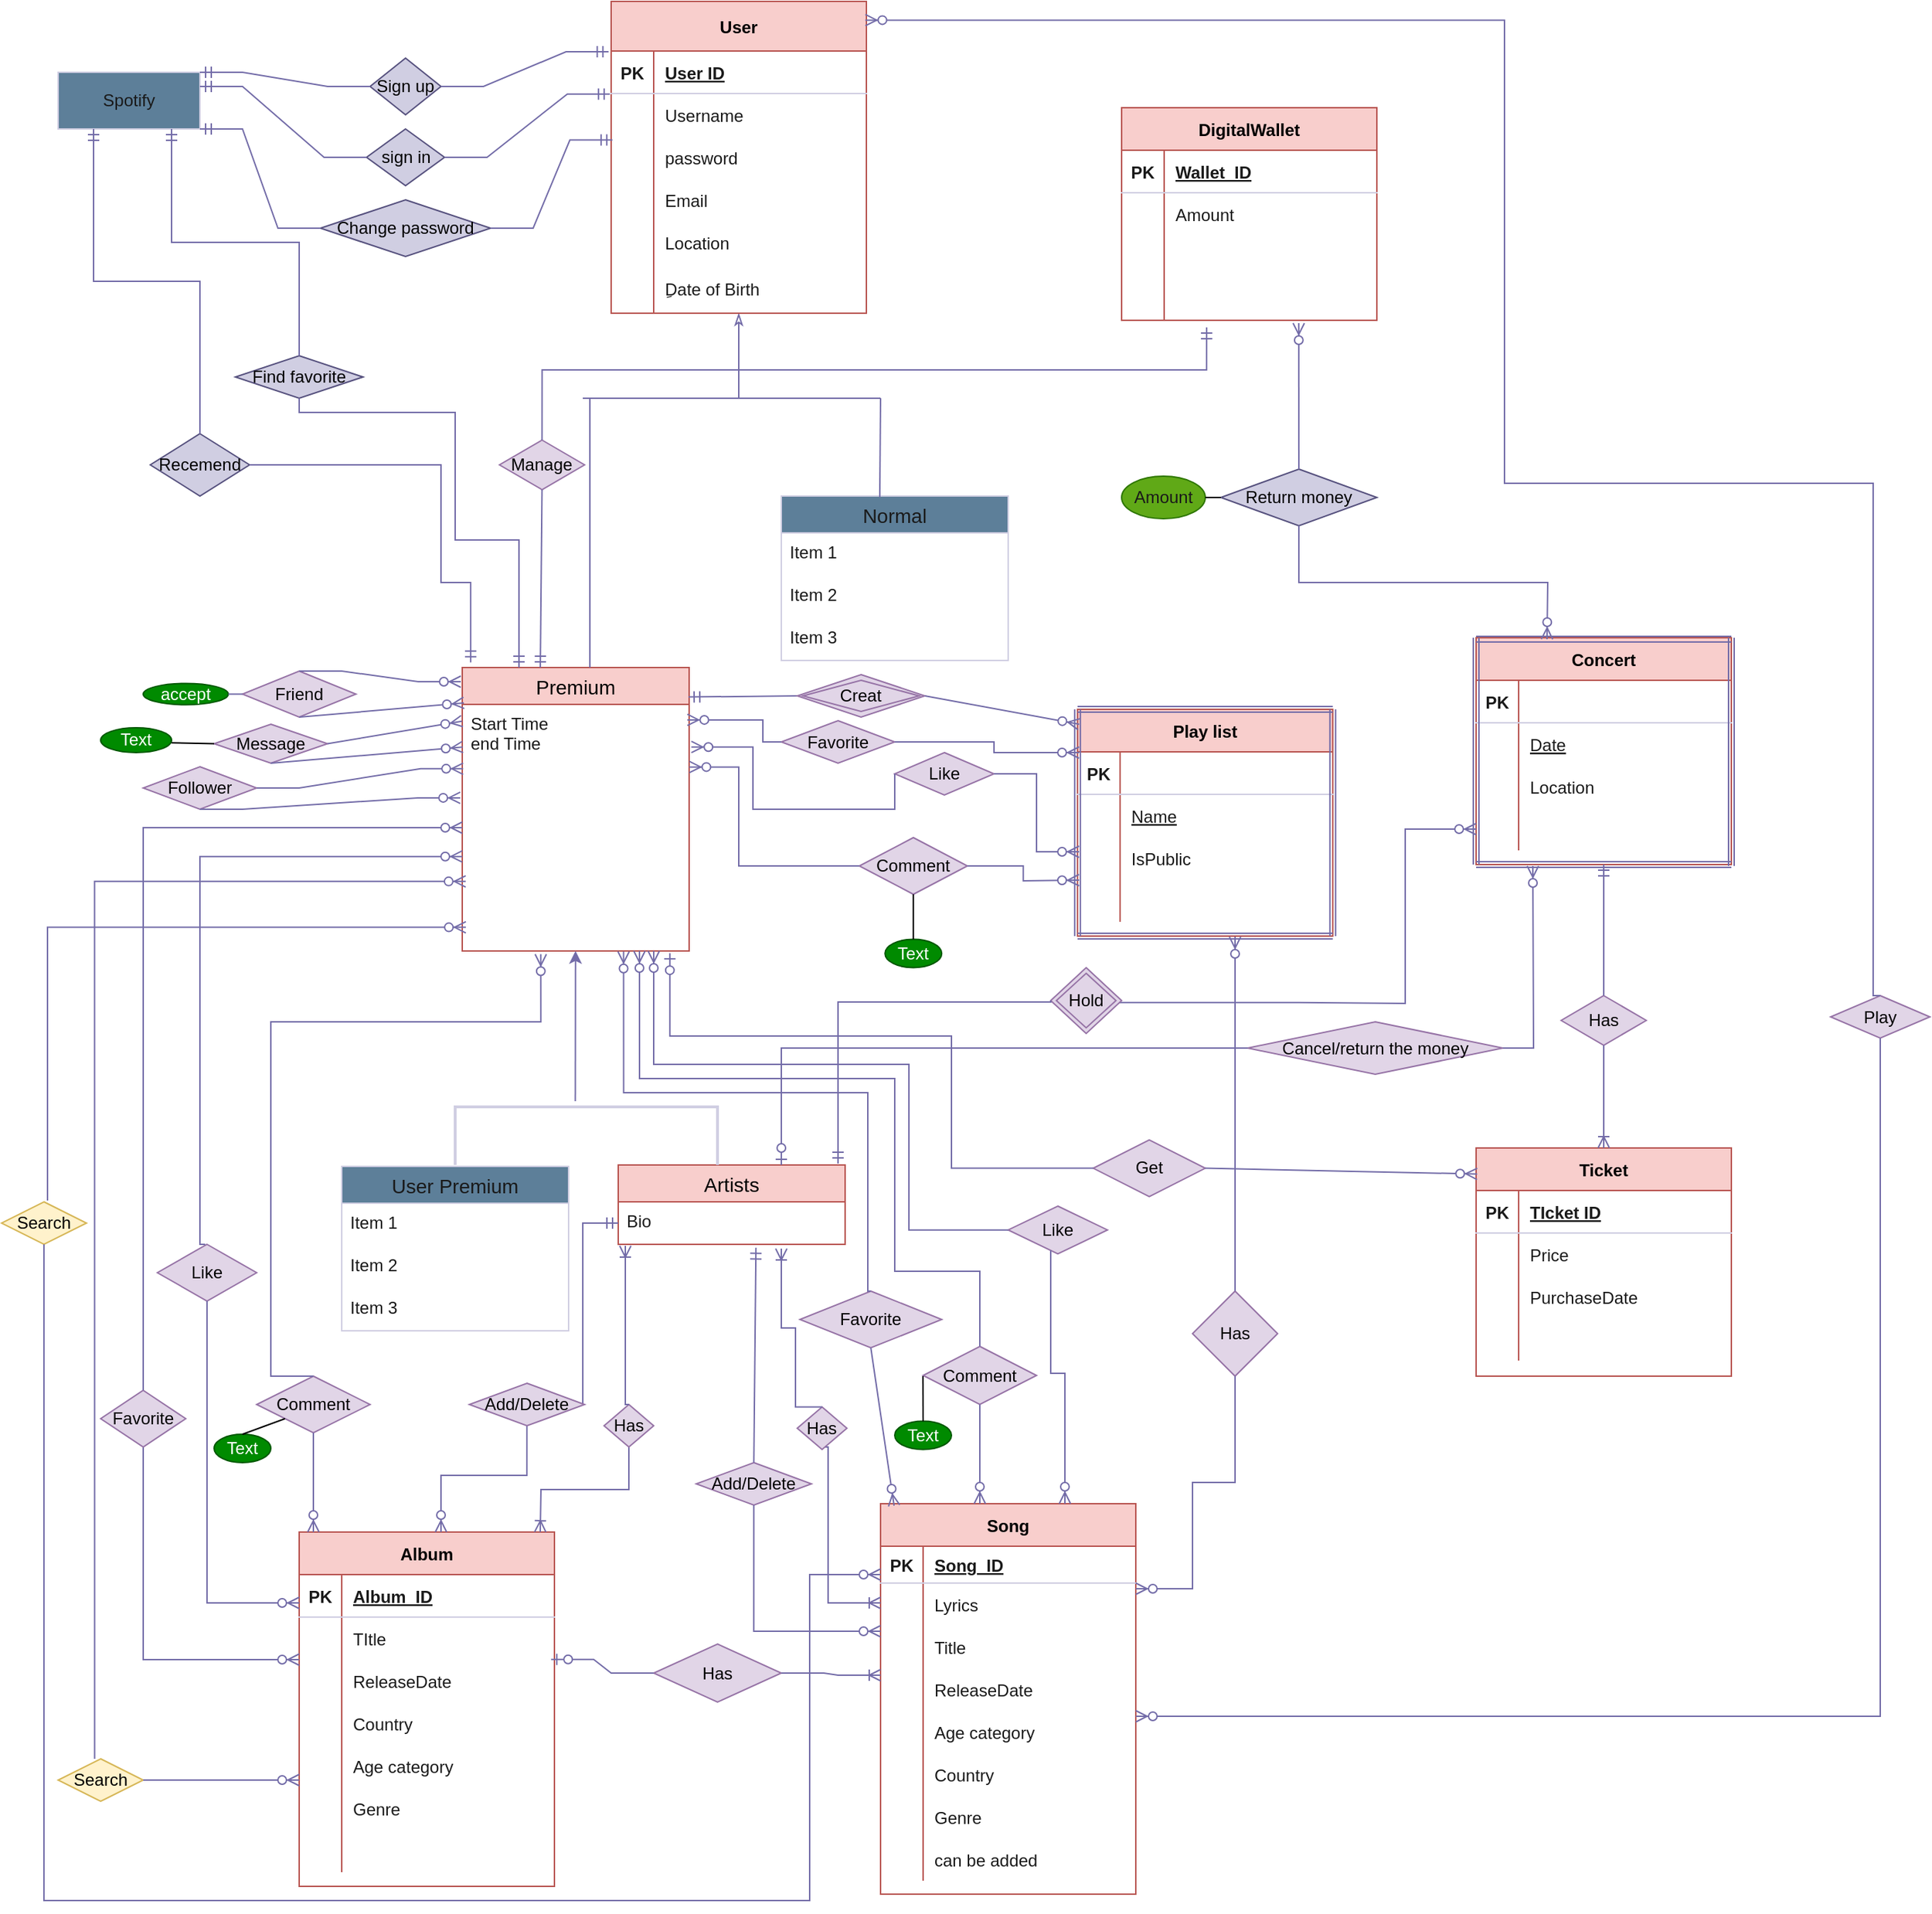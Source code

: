<mxfile version="24.6.4" type="device">
  <diagram name="Page-1" id="Of3P6iU7cBwIH-YQqPJt">
    <mxGraphModel dx="2933" dy="2027" grid="1" gridSize="10" guides="1" tooltips="1" connect="1" arrows="1" fold="1" page="1" pageScale="1" pageWidth="850" pageHeight="1100" math="0" shadow="0">
      <root>
        <mxCell id="0" />
        <mxCell id="1" parent="0" />
        <mxCell id="tcN-wxtSRkhTtf9mxSX--1" value="Spotify" style="whiteSpace=wrap;html=1;align=center;fillColor=#5D7F99;strokeColor=#D0CEE2;labelBackgroundColor=none;fontColor=#1A1A1A;" parent="1" vertex="1">
          <mxGeometry x="-790" y="-390" width="100" height="40" as="geometry" />
        </mxCell>
        <mxCell id="tcN-wxtSRkhTtf9mxSX--21" value="Song" style="shape=table;startSize=30;container=1;collapsible=1;childLayout=tableLayout;fixedRows=1;rowLines=0;fontStyle=1;align=center;resizeLast=1;labelBackgroundColor=none;fillColor=#f8cecc;strokeColor=#b85450;" parent="1" vertex="1">
          <mxGeometry x="-210" y="620" width="180" height="275.54" as="geometry" />
        </mxCell>
        <mxCell id="tcN-wxtSRkhTtf9mxSX--22" value="" style="shape=tableRow;horizontal=0;startSize=0;swimlaneHead=0;swimlaneBody=0;fillColor=none;collapsible=0;dropTarget=0;points=[[0,0.5],[1,0.5]];portConstraint=eastwest;top=0;left=0;right=0;bottom=1;labelBackgroundColor=none;strokeColor=#D0CEE2;fontColor=#1A1A1A;" parent="tcN-wxtSRkhTtf9mxSX--21" vertex="1">
          <mxGeometry y="30" width="180" height="26" as="geometry" />
        </mxCell>
        <mxCell id="tcN-wxtSRkhTtf9mxSX--23" value="PK" style="shape=partialRectangle;connectable=0;fillColor=none;top=0;left=0;bottom=0;right=0;fontStyle=1;overflow=hidden;labelBackgroundColor=none;strokeColor=#D0CEE2;fontColor=#1A1A1A;" parent="tcN-wxtSRkhTtf9mxSX--22" vertex="1">
          <mxGeometry width="30" height="26" as="geometry">
            <mxRectangle width="30" height="26" as="alternateBounds" />
          </mxGeometry>
        </mxCell>
        <mxCell id="tcN-wxtSRkhTtf9mxSX--24" value="Song_ID" style="shape=partialRectangle;connectable=0;fillColor=none;top=0;left=0;bottom=0;right=0;align=left;spacingLeft=6;fontStyle=5;overflow=hidden;labelBackgroundColor=none;strokeColor=#D0CEE2;fontColor=#1A1A1A;" parent="tcN-wxtSRkhTtf9mxSX--22" vertex="1">
          <mxGeometry x="30" width="150" height="26" as="geometry">
            <mxRectangle width="150" height="26" as="alternateBounds" />
          </mxGeometry>
        </mxCell>
        <mxCell id="tcN-wxtSRkhTtf9mxSX--25" value="" style="shape=tableRow;horizontal=0;startSize=0;swimlaneHead=0;swimlaneBody=0;fillColor=none;collapsible=0;dropTarget=0;points=[[0,0.5],[1,0.5]];portConstraint=eastwest;top=0;left=0;right=0;bottom=0;labelBackgroundColor=none;strokeColor=#D0CEE2;fontColor=#1A1A1A;" parent="tcN-wxtSRkhTtf9mxSX--21" vertex="1">
          <mxGeometry y="56" width="180" height="30" as="geometry" />
        </mxCell>
        <mxCell id="tcN-wxtSRkhTtf9mxSX--26" value="" style="shape=partialRectangle;connectable=0;fillColor=none;top=0;left=0;bottom=0;right=0;editable=1;overflow=hidden;labelBackgroundColor=none;strokeColor=#D0CEE2;fontColor=#1A1A1A;" parent="tcN-wxtSRkhTtf9mxSX--25" vertex="1">
          <mxGeometry width="30" height="30" as="geometry">
            <mxRectangle width="30" height="30" as="alternateBounds" />
          </mxGeometry>
        </mxCell>
        <mxCell id="tcN-wxtSRkhTtf9mxSX--27" value="Lyrics" style="shape=partialRectangle;connectable=0;fillColor=none;top=0;left=0;bottom=0;right=0;align=left;spacingLeft=6;overflow=hidden;labelBackgroundColor=none;strokeColor=#D0CEE2;fontColor=#1A1A1A;" parent="tcN-wxtSRkhTtf9mxSX--25" vertex="1">
          <mxGeometry x="30" width="150" height="30" as="geometry">
            <mxRectangle width="150" height="30" as="alternateBounds" />
          </mxGeometry>
        </mxCell>
        <mxCell id="tcN-wxtSRkhTtf9mxSX--28" value="" style="shape=tableRow;horizontal=0;startSize=0;swimlaneHead=0;swimlaneBody=0;fillColor=none;collapsible=0;dropTarget=0;points=[[0,0.5],[1,0.5]];portConstraint=eastwest;top=0;left=0;right=0;bottom=0;labelBackgroundColor=none;strokeColor=#D0CEE2;fontColor=#1A1A1A;" parent="tcN-wxtSRkhTtf9mxSX--21" vertex="1">
          <mxGeometry y="86" width="180" height="30" as="geometry" />
        </mxCell>
        <mxCell id="tcN-wxtSRkhTtf9mxSX--29" value="" style="shape=partialRectangle;connectable=0;fillColor=none;top=0;left=0;bottom=0;right=0;editable=1;overflow=hidden;labelBackgroundColor=none;strokeColor=#D0CEE2;fontColor=#1A1A1A;" parent="tcN-wxtSRkhTtf9mxSX--28" vertex="1">
          <mxGeometry width="30" height="30" as="geometry">
            <mxRectangle width="30" height="30" as="alternateBounds" />
          </mxGeometry>
        </mxCell>
        <mxCell id="tcN-wxtSRkhTtf9mxSX--30" value="Title" style="shape=partialRectangle;connectable=0;fillColor=none;top=0;left=0;bottom=0;right=0;align=left;spacingLeft=6;overflow=hidden;labelBackgroundColor=none;strokeColor=#D0CEE2;fontColor=#1A1A1A;fontStyle=0" parent="tcN-wxtSRkhTtf9mxSX--28" vertex="1">
          <mxGeometry x="30" width="150" height="30" as="geometry">
            <mxRectangle width="150" height="30" as="alternateBounds" />
          </mxGeometry>
        </mxCell>
        <mxCell id="tcN-wxtSRkhTtf9mxSX--31" value="" style="shape=tableRow;horizontal=0;startSize=0;swimlaneHead=0;swimlaneBody=0;fillColor=none;collapsible=0;dropTarget=0;points=[[0,0.5],[1,0.5]];portConstraint=eastwest;top=0;left=0;right=0;bottom=0;labelBackgroundColor=none;strokeColor=#D0CEE2;fontColor=#1A1A1A;" parent="tcN-wxtSRkhTtf9mxSX--21" vertex="1">
          <mxGeometry y="116" width="180" height="30" as="geometry" />
        </mxCell>
        <mxCell id="tcN-wxtSRkhTtf9mxSX--32" value="" style="shape=partialRectangle;connectable=0;fillColor=none;top=0;left=0;bottom=0;right=0;editable=1;overflow=hidden;labelBackgroundColor=none;strokeColor=#D0CEE2;fontColor=#1A1A1A;" parent="tcN-wxtSRkhTtf9mxSX--31" vertex="1">
          <mxGeometry width="30" height="30" as="geometry">
            <mxRectangle width="30" height="30" as="alternateBounds" />
          </mxGeometry>
        </mxCell>
        <mxCell id="tcN-wxtSRkhTtf9mxSX--33" value="ReleaseDate" style="shape=partialRectangle;connectable=0;fillColor=none;top=0;left=0;bottom=0;right=0;align=left;spacingLeft=6;overflow=hidden;labelBackgroundColor=none;strokeColor=#D0CEE2;fontColor=#1A1A1A;" parent="tcN-wxtSRkhTtf9mxSX--31" vertex="1">
          <mxGeometry x="30" width="150" height="30" as="geometry">
            <mxRectangle width="150" height="30" as="alternateBounds" />
          </mxGeometry>
        </mxCell>
        <mxCell id="tcN-wxtSRkhTtf9mxSX--34" value="" style="shape=tableRow;horizontal=0;startSize=0;swimlaneHead=0;swimlaneBody=0;fillColor=none;collapsible=0;dropTarget=0;points=[[0,0.5],[1,0.5]];portConstraint=eastwest;top=0;left=0;right=0;bottom=0;strokeColor=#D0CEE2;labelBackgroundColor=none;fontColor=#1A1A1A;" parent="tcN-wxtSRkhTtf9mxSX--21" vertex="1">
          <mxGeometry y="146" width="180" height="30" as="geometry" />
        </mxCell>
        <mxCell id="tcN-wxtSRkhTtf9mxSX--35" value="" style="shape=partialRectangle;connectable=0;fillColor=none;top=0;left=0;bottom=0;right=0;editable=1;overflow=hidden;strokeColor=#D0CEE2;labelBackgroundColor=none;fontColor=#1A1A1A;" parent="tcN-wxtSRkhTtf9mxSX--34" vertex="1">
          <mxGeometry width="30" height="30" as="geometry">
            <mxRectangle width="30" height="30" as="alternateBounds" />
          </mxGeometry>
        </mxCell>
        <mxCell id="tcN-wxtSRkhTtf9mxSX--36" value="Age category" style="shape=partialRectangle;connectable=0;fillColor=none;top=0;left=0;bottom=0;right=0;align=left;spacingLeft=6;overflow=hidden;strokeColor=#D0CEE2;labelBackgroundColor=none;fontColor=#1A1A1A;" parent="tcN-wxtSRkhTtf9mxSX--34" vertex="1">
          <mxGeometry x="30" width="150" height="30" as="geometry">
            <mxRectangle width="150" height="30" as="alternateBounds" />
          </mxGeometry>
        </mxCell>
        <mxCell id="tcN-wxtSRkhTtf9mxSX--282" value="" style="shape=tableRow;horizontal=0;startSize=0;swimlaneHead=0;swimlaneBody=0;fillColor=none;collapsible=0;dropTarget=0;points=[[0,0.5],[1,0.5]];portConstraint=eastwest;top=0;left=0;right=0;bottom=0;labelBackgroundColor=none;strokeColor=#D0CEE2;fontColor=#1A1A1A;" parent="tcN-wxtSRkhTtf9mxSX--21" vertex="1">
          <mxGeometry y="176" width="180" height="30" as="geometry" />
        </mxCell>
        <mxCell id="tcN-wxtSRkhTtf9mxSX--283" value="" style="shape=partialRectangle;connectable=0;fillColor=none;top=0;left=0;bottom=0;right=0;editable=1;overflow=hidden;labelBackgroundColor=none;strokeColor=#D0CEE2;fontColor=#1A1A1A;" parent="tcN-wxtSRkhTtf9mxSX--282" vertex="1">
          <mxGeometry width="30" height="30" as="geometry">
            <mxRectangle width="30" height="30" as="alternateBounds" />
          </mxGeometry>
        </mxCell>
        <mxCell id="tcN-wxtSRkhTtf9mxSX--284" value="Country" style="shape=partialRectangle;connectable=0;fillColor=none;top=0;left=0;bottom=0;right=0;align=left;spacingLeft=6;overflow=hidden;labelBackgroundColor=none;strokeColor=#D0CEE2;fontColor=#1A1A1A;" parent="tcN-wxtSRkhTtf9mxSX--282" vertex="1">
          <mxGeometry x="30" width="150" height="30" as="geometry">
            <mxRectangle width="150" height="30" as="alternateBounds" />
          </mxGeometry>
        </mxCell>
        <mxCell id="tcN-wxtSRkhTtf9mxSX--37" value="" style="shape=tableRow;horizontal=0;startSize=0;swimlaneHead=0;swimlaneBody=0;fillColor=none;collapsible=0;dropTarget=0;points=[[0,0.5],[1,0.5]];portConstraint=eastwest;top=0;left=0;right=0;bottom=0;strokeColor=#D0CEE2;labelBackgroundColor=none;fontColor=#1A1A1A;" parent="tcN-wxtSRkhTtf9mxSX--21" vertex="1">
          <mxGeometry y="206" width="180" height="30" as="geometry" />
        </mxCell>
        <mxCell id="tcN-wxtSRkhTtf9mxSX--38" value="" style="shape=partialRectangle;connectable=0;fillColor=none;top=0;left=0;bottom=0;right=0;editable=1;overflow=hidden;strokeColor=#D0CEE2;labelBackgroundColor=none;fontColor=#1A1A1A;" parent="tcN-wxtSRkhTtf9mxSX--37" vertex="1">
          <mxGeometry width="30" height="30" as="geometry">
            <mxRectangle width="30" height="30" as="alternateBounds" />
          </mxGeometry>
        </mxCell>
        <mxCell id="tcN-wxtSRkhTtf9mxSX--39" value="Genre" style="shape=partialRectangle;connectable=0;fillColor=none;top=0;left=0;bottom=0;right=0;align=left;spacingLeft=6;overflow=hidden;strokeColor=#D0CEE2;labelBackgroundColor=none;fontColor=#1A1A1A;" parent="tcN-wxtSRkhTtf9mxSX--37" vertex="1">
          <mxGeometry x="30" width="150" height="30" as="geometry">
            <mxRectangle width="150" height="30" as="alternateBounds" />
          </mxGeometry>
        </mxCell>
        <mxCell id="tcN-wxtSRkhTtf9mxSX--40" value="" style="shape=tableRow;horizontal=0;startSize=0;swimlaneHead=0;swimlaneBody=0;fillColor=none;collapsible=0;dropTarget=0;points=[[0,0.5],[1,0.5]];portConstraint=eastwest;top=0;left=0;right=0;bottom=0;labelBackgroundColor=none;strokeColor=#D0CEE2;fontColor=#1A1A1A;" parent="tcN-wxtSRkhTtf9mxSX--21" vertex="1">
          <mxGeometry y="236" width="180" height="30" as="geometry" />
        </mxCell>
        <mxCell id="tcN-wxtSRkhTtf9mxSX--41" value="" style="shape=partialRectangle;connectable=0;fillColor=none;top=0;left=0;bottom=0;right=0;editable=1;overflow=hidden;labelBackgroundColor=none;strokeColor=#D0CEE2;fontColor=#1A1A1A;" parent="tcN-wxtSRkhTtf9mxSX--40" vertex="1">
          <mxGeometry width="30" height="30" as="geometry">
            <mxRectangle width="30" height="30" as="alternateBounds" />
          </mxGeometry>
        </mxCell>
        <mxCell id="tcN-wxtSRkhTtf9mxSX--42" value="can be added" style="shape=partialRectangle;connectable=0;fillColor=none;top=0;left=0;bottom=0;right=0;align=left;spacingLeft=6;overflow=hidden;labelBackgroundColor=none;strokeColor=#D0CEE2;fontColor=#1A1A1A;" parent="tcN-wxtSRkhTtf9mxSX--40" vertex="1">
          <mxGeometry x="30" width="150" height="30" as="geometry">
            <mxRectangle width="150" height="30" as="alternateBounds" />
          </mxGeometry>
        </mxCell>
        <mxCell id="tcN-wxtSRkhTtf9mxSX--44" value="Concert" style="shape=table;startSize=30;container=1;collapsible=1;childLayout=tableLayout;fixedRows=1;rowLines=0;fontStyle=1;align=center;resizeLast=1;labelBackgroundColor=none;fillColor=#f8cecc;strokeColor=#b85450;" parent="1" vertex="1">
          <mxGeometry x="210" y="9" width="180" height="160" as="geometry" />
        </mxCell>
        <mxCell id="tcN-wxtSRkhTtf9mxSX--45" value="" style="shape=tableRow;horizontal=0;startSize=0;swimlaneHead=0;swimlaneBody=0;fillColor=none;collapsible=0;dropTarget=0;points=[[0,0.5],[1,0.5]];portConstraint=eastwest;top=0;left=0;right=0;bottom=1;labelBackgroundColor=none;strokeColor=#D0CEE2;fontColor=#1A1A1A;" parent="tcN-wxtSRkhTtf9mxSX--44" vertex="1">
          <mxGeometry y="30" width="180" height="30" as="geometry" />
        </mxCell>
        <mxCell id="tcN-wxtSRkhTtf9mxSX--46" value="PK" style="shape=partialRectangle;connectable=0;fillColor=none;top=0;left=0;bottom=0;right=0;fontStyle=1;overflow=hidden;labelBackgroundColor=none;strokeColor=#D0CEE2;fontColor=#1A1A1A;" parent="tcN-wxtSRkhTtf9mxSX--45" vertex="1">
          <mxGeometry width="30" height="30" as="geometry">
            <mxRectangle width="30" height="30" as="alternateBounds" />
          </mxGeometry>
        </mxCell>
        <mxCell id="tcN-wxtSRkhTtf9mxSX--47" value="" style="shape=partialRectangle;connectable=0;fillColor=none;top=0;left=0;bottom=0;right=0;align=left;spacingLeft=6;fontStyle=5;overflow=hidden;labelBackgroundColor=none;strokeColor=#D0CEE2;fontColor=#1A1A1A;" parent="tcN-wxtSRkhTtf9mxSX--45" vertex="1">
          <mxGeometry x="30" width="150" height="30" as="geometry">
            <mxRectangle width="150" height="30" as="alternateBounds" />
          </mxGeometry>
        </mxCell>
        <mxCell id="tcN-wxtSRkhTtf9mxSX--48" value="" style="shape=tableRow;horizontal=0;startSize=0;swimlaneHead=0;swimlaneBody=0;fillColor=none;collapsible=0;dropTarget=0;points=[[0,0.5],[1,0.5]];portConstraint=eastwest;top=0;left=0;right=0;bottom=0;labelBackgroundColor=none;strokeColor=#D0CEE2;fontColor=#1A1A1A;" parent="tcN-wxtSRkhTtf9mxSX--44" vertex="1">
          <mxGeometry y="60" width="180" height="30" as="geometry" />
        </mxCell>
        <mxCell id="tcN-wxtSRkhTtf9mxSX--49" value="" style="shape=partialRectangle;connectable=0;fillColor=none;top=0;left=0;bottom=0;right=0;editable=1;overflow=hidden;labelBackgroundColor=none;strokeColor=#D0CEE2;fontColor=#1A1A1A;" parent="tcN-wxtSRkhTtf9mxSX--48" vertex="1">
          <mxGeometry width="30" height="30" as="geometry">
            <mxRectangle width="30" height="30" as="alternateBounds" />
          </mxGeometry>
        </mxCell>
        <mxCell id="tcN-wxtSRkhTtf9mxSX--50" value="Date" style="shape=partialRectangle;connectable=0;fillColor=none;top=0;left=0;bottom=0;right=0;align=left;spacingLeft=6;overflow=hidden;labelBackgroundColor=none;strokeColor=#D0CEE2;fontColor=#1A1A1A;fontStyle=4" parent="tcN-wxtSRkhTtf9mxSX--48" vertex="1">
          <mxGeometry x="30" width="150" height="30" as="geometry">
            <mxRectangle width="150" height="30" as="alternateBounds" />
          </mxGeometry>
        </mxCell>
        <mxCell id="tcN-wxtSRkhTtf9mxSX--51" value="" style="shape=tableRow;horizontal=0;startSize=0;swimlaneHead=0;swimlaneBody=0;fillColor=none;collapsible=0;dropTarget=0;points=[[0,0.5],[1,0.5]];portConstraint=eastwest;top=0;left=0;right=0;bottom=0;labelBackgroundColor=none;strokeColor=#D0CEE2;fontColor=#1A1A1A;" parent="tcN-wxtSRkhTtf9mxSX--44" vertex="1">
          <mxGeometry y="90" width="180" height="30" as="geometry" />
        </mxCell>
        <mxCell id="tcN-wxtSRkhTtf9mxSX--52" value="" style="shape=partialRectangle;connectable=0;fillColor=none;top=0;left=0;bottom=0;right=0;editable=1;overflow=hidden;labelBackgroundColor=none;strokeColor=#D0CEE2;fontColor=#1A1A1A;" parent="tcN-wxtSRkhTtf9mxSX--51" vertex="1">
          <mxGeometry width="30" height="30" as="geometry">
            <mxRectangle width="30" height="30" as="alternateBounds" />
          </mxGeometry>
        </mxCell>
        <mxCell id="tcN-wxtSRkhTtf9mxSX--53" value="Location" style="shape=partialRectangle;connectable=0;fillColor=none;top=0;left=0;bottom=0;right=0;align=left;spacingLeft=6;overflow=hidden;labelBackgroundColor=none;strokeColor=#D0CEE2;fontColor=#1A1A1A;" parent="tcN-wxtSRkhTtf9mxSX--51" vertex="1">
          <mxGeometry x="30" width="150" height="30" as="geometry">
            <mxRectangle width="150" height="30" as="alternateBounds" />
          </mxGeometry>
        </mxCell>
        <mxCell id="tcN-wxtSRkhTtf9mxSX--54" value="" style="shape=tableRow;horizontal=0;startSize=0;swimlaneHead=0;swimlaneBody=0;fillColor=none;collapsible=0;dropTarget=0;points=[[0,0.5],[1,0.5]];portConstraint=eastwest;top=0;left=0;right=0;bottom=0;labelBackgroundColor=none;strokeColor=#D0CEE2;fontColor=#1A1A1A;" parent="tcN-wxtSRkhTtf9mxSX--44" vertex="1">
          <mxGeometry y="120" width="180" height="30" as="geometry" />
        </mxCell>
        <mxCell id="tcN-wxtSRkhTtf9mxSX--55" value="" style="shape=partialRectangle;connectable=0;fillColor=none;top=0;left=0;bottom=0;right=0;editable=1;overflow=hidden;labelBackgroundColor=none;strokeColor=#D0CEE2;fontColor=#1A1A1A;" parent="tcN-wxtSRkhTtf9mxSX--54" vertex="1">
          <mxGeometry width="30" height="30" as="geometry">
            <mxRectangle width="30" height="30" as="alternateBounds" />
          </mxGeometry>
        </mxCell>
        <mxCell id="tcN-wxtSRkhTtf9mxSX--56" value="" style="shape=partialRectangle;connectable=0;fillColor=none;top=0;left=0;bottom=0;right=0;align=left;spacingLeft=6;overflow=hidden;labelBackgroundColor=none;strokeColor=#D0CEE2;fontColor=#1A1A1A;" parent="tcN-wxtSRkhTtf9mxSX--54" vertex="1">
          <mxGeometry x="30" width="150" height="30" as="geometry">
            <mxRectangle width="150" height="30" as="alternateBounds" />
          </mxGeometry>
        </mxCell>
        <mxCell id="tcN-wxtSRkhTtf9mxSX--57" value="Album" style="shape=table;startSize=30;container=1;collapsible=1;childLayout=tableLayout;fixedRows=1;rowLines=0;fontStyle=1;align=center;resizeLast=1;labelBackgroundColor=none;fillColor=#f8cecc;strokeColor=#b85450;" parent="1" vertex="1">
          <mxGeometry x="-620" y="640" width="180" height="250" as="geometry" />
        </mxCell>
        <mxCell id="tcN-wxtSRkhTtf9mxSX--58" value="" style="shape=tableRow;horizontal=0;startSize=0;swimlaneHead=0;swimlaneBody=0;fillColor=none;collapsible=0;dropTarget=0;points=[[0,0.5],[1,0.5]];portConstraint=eastwest;top=0;left=0;right=0;bottom=1;labelBackgroundColor=none;strokeColor=#D0CEE2;fontColor=#1A1A1A;" parent="tcN-wxtSRkhTtf9mxSX--57" vertex="1">
          <mxGeometry y="30" width="180" height="30" as="geometry" />
        </mxCell>
        <mxCell id="tcN-wxtSRkhTtf9mxSX--59" value="PK" style="shape=partialRectangle;connectable=0;fillColor=none;top=0;left=0;bottom=0;right=0;fontStyle=1;overflow=hidden;labelBackgroundColor=none;strokeColor=#D0CEE2;fontColor=#1A1A1A;" parent="tcN-wxtSRkhTtf9mxSX--58" vertex="1">
          <mxGeometry width="30" height="30" as="geometry">
            <mxRectangle width="30" height="30" as="alternateBounds" />
          </mxGeometry>
        </mxCell>
        <mxCell id="tcN-wxtSRkhTtf9mxSX--60" value="Album_ID" style="shape=partialRectangle;connectable=0;fillColor=none;top=0;left=0;bottom=0;right=0;align=left;spacingLeft=6;fontStyle=5;overflow=hidden;labelBackgroundColor=none;strokeColor=#D0CEE2;fontColor=#1A1A1A;" parent="tcN-wxtSRkhTtf9mxSX--58" vertex="1">
          <mxGeometry x="30" width="150" height="30" as="geometry">
            <mxRectangle width="150" height="30" as="alternateBounds" />
          </mxGeometry>
        </mxCell>
        <mxCell id="tcN-wxtSRkhTtf9mxSX--61" value="" style="shape=tableRow;horizontal=0;startSize=0;swimlaneHead=0;swimlaneBody=0;fillColor=none;collapsible=0;dropTarget=0;points=[[0,0.5],[1,0.5]];portConstraint=eastwest;top=0;left=0;right=0;bottom=0;labelBackgroundColor=none;strokeColor=#D0CEE2;fontColor=#1A1A1A;" parent="tcN-wxtSRkhTtf9mxSX--57" vertex="1">
          <mxGeometry y="60" width="180" height="30" as="geometry" />
        </mxCell>
        <mxCell id="tcN-wxtSRkhTtf9mxSX--62" value="" style="shape=partialRectangle;connectable=0;fillColor=none;top=0;left=0;bottom=0;right=0;editable=1;overflow=hidden;labelBackgroundColor=none;strokeColor=#D0CEE2;fontColor=#1A1A1A;" parent="tcN-wxtSRkhTtf9mxSX--61" vertex="1">
          <mxGeometry width="30" height="30" as="geometry">
            <mxRectangle width="30" height="30" as="alternateBounds" />
          </mxGeometry>
        </mxCell>
        <mxCell id="tcN-wxtSRkhTtf9mxSX--63" value="TItle" style="shape=partialRectangle;connectable=0;fillColor=none;top=0;left=0;bottom=0;right=0;align=left;spacingLeft=6;overflow=hidden;labelBackgroundColor=none;strokeColor=#D0CEE2;fontColor=#1A1A1A;fontStyle=0" parent="tcN-wxtSRkhTtf9mxSX--61" vertex="1">
          <mxGeometry x="30" width="150" height="30" as="geometry">
            <mxRectangle width="150" height="30" as="alternateBounds" />
          </mxGeometry>
        </mxCell>
        <mxCell id="tcN-wxtSRkhTtf9mxSX--64" value="" style="shape=tableRow;horizontal=0;startSize=0;swimlaneHead=0;swimlaneBody=0;fillColor=none;collapsible=0;dropTarget=0;points=[[0,0.5],[1,0.5]];portConstraint=eastwest;top=0;left=0;right=0;bottom=0;labelBackgroundColor=none;strokeColor=#D0CEE2;fontColor=#1A1A1A;" parent="tcN-wxtSRkhTtf9mxSX--57" vertex="1">
          <mxGeometry y="90" width="180" height="30" as="geometry" />
        </mxCell>
        <mxCell id="tcN-wxtSRkhTtf9mxSX--65" value="" style="shape=partialRectangle;connectable=0;fillColor=none;top=0;left=0;bottom=0;right=0;editable=1;overflow=hidden;labelBackgroundColor=none;strokeColor=#D0CEE2;fontColor=#1A1A1A;" parent="tcN-wxtSRkhTtf9mxSX--64" vertex="1">
          <mxGeometry width="30" height="30" as="geometry">
            <mxRectangle width="30" height="30" as="alternateBounds" />
          </mxGeometry>
        </mxCell>
        <mxCell id="tcN-wxtSRkhTtf9mxSX--66" value="ReleaseDate" style="shape=partialRectangle;connectable=0;fillColor=none;top=0;left=0;bottom=0;right=0;align=left;spacingLeft=6;overflow=hidden;labelBackgroundColor=none;strokeColor=#D0CEE2;fontColor=#1A1A1A;" parent="tcN-wxtSRkhTtf9mxSX--64" vertex="1">
          <mxGeometry x="30" width="150" height="30" as="geometry">
            <mxRectangle width="150" height="30" as="alternateBounds" />
          </mxGeometry>
        </mxCell>
        <mxCell id="tcN-wxtSRkhTtf9mxSX--67" value="" style="shape=tableRow;horizontal=0;startSize=0;swimlaneHead=0;swimlaneBody=0;fillColor=none;collapsible=0;dropTarget=0;points=[[0,0.5],[1,0.5]];portConstraint=eastwest;top=0;left=0;right=0;bottom=0;labelBackgroundColor=none;strokeColor=#D0CEE2;fontColor=#1A1A1A;" parent="tcN-wxtSRkhTtf9mxSX--57" vertex="1">
          <mxGeometry y="120" width="180" height="30" as="geometry" />
        </mxCell>
        <mxCell id="tcN-wxtSRkhTtf9mxSX--68" value="" style="shape=partialRectangle;connectable=0;fillColor=none;top=0;left=0;bottom=0;right=0;editable=1;overflow=hidden;labelBackgroundColor=none;strokeColor=#D0CEE2;fontColor=#1A1A1A;" parent="tcN-wxtSRkhTtf9mxSX--67" vertex="1">
          <mxGeometry width="30" height="30" as="geometry">
            <mxRectangle width="30" height="30" as="alternateBounds" />
          </mxGeometry>
        </mxCell>
        <mxCell id="tcN-wxtSRkhTtf9mxSX--69" value="Country" style="shape=partialRectangle;connectable=0;fillColor=none;top=0;left=0;bottom=0;right=0;align=left;spacingLeft=6;overflow=hidden;labelBackgroundColor=none;strokeColor=#D0CEE2;fontColor=#1A1A1A;" parent="tcN-wxtSRkhTtf9mxSX--67" vertex="1">
          <mxGeometry x="30" width="150" height="30" as="geometry">
            <mxRectangle width="150" height="30" as="alternateBounds" />
          </mxGeometry>
        </mxCell>
        <mxCell id="tcN-wxtSRkhTtf9mxSX--334" value="" style="shape=tableRow;horizontal=0;startSize=0;swimlaneHead=0;swimlaneBody=0;fillColor=none;collapsible=0;dropTarget=0;points=[[0,0.5],[1,0.5]];portConstraint=eastwest;top=0;left=0;right=0;bottom=0;strokeColor=#D0CEE2;fontColor=#1A1A1A;labelBackgroundColor=none;" parent="tcN-wxtSRkhTtf9mxSX--57" vertex="1">
          <mxGeometry y="150" width="180" height="30" as="geometry" />
        </mxCell>
        <mxCell id="tcN-wxtSRkhTtf9mxSX--335" value="" style="shape=partialRectangle;connectable=0;fillColor=none;top=0;left=0;bottom=0;right=0;editable=1;overflow=hidden;strokeColor=#D0CEE2;fontColor=#1A1A1A;labelBackgroundColor=none;" parent="tcN-wxtSRkhTtf9mxSX--334" vertex="1">
          <mxGeometry width="30" height="30" as="geometry">
            <mxRectangle width="30" height="30" as="alternateBounds" />
          </mxGeometry>
        </mxCell>
        <mxCell id="tcN-wxtSRkhTtf9mxSX--336" value="Age category" style="shape=partialRectangle;connectable=0;fillColor=none;top=0;left=0;bottom=0;right=0;align=left;spacingLeft=6;overflow=hidden;strokeColor=#D0CEE2;fontColor=#1A1A1A;labelBackgroundColor=none;" parent="tcN-wxtSRkhTtf9mxSX--334" vertex="1">
          <mxGeometry x="30" width="150" height="30" as="geometry">
            <mxRectangle width="150" height="30" as="alternateBounds" />
          </mxGeometry>
        </mxCell>
        <mxCell id="tcN-wxtSRkhTtf9mxSX--337" value="" style="shape=tableRow;horizontal=0;startSize=0;swimlaneHead=0;swimlaneBody=0;fillColor=none;collapsible=0;dropTarget=0;points=[[0,0.5],[1,0.5]];portConstraint=eastwest;top=0;left=0;right=0;bottom=0;strokeColor=#D0CEE2;fontColor=#1A1A1A;labelBackgroundColor=none;" parent="tcN-wxtSRkhTtf9mxSX--57" vertex="1">
          <mxGeometry y="180" width="180" height="30" as="geometry" />
        </mxCell>
        <mxCell id="tcN-wxtSRkhTtf9mxSX--338" value="" style="shape=partialRectangle;connectable=0;fillColor=none;top=0;left=0;bottom=0;right=0;editable=1;overflow=hidden;strokeColor=#D0CEE2;fontColor=#1A1A1A;labelBackgroundColor=none;" parent="tcN-wxtSRkhTtf9mxSX--337" vertex="1">
          <mxGeometry width="30" height="30" as="geometry">
            <mxRectangle width="30" height="30" as="alternateBounds" />
          </mxGeometry>
        </mxCell>
        <mxCell id="tcN-wxtSRkhTtf9mxSX--339" value="Genre" style="shape=partialRectangle;connectable=0;fillColor=none;top=0;left=0;bottom=0;right=0;align=left;spacingLeft=6;overflow=hidden;strokeColor=#D0CEE2;fontColor=#1A1A1A;labelBackgroundColor=none;" parent="tcN-wxtSRkhTtf9mxSX--337" vertex="1">
          <mxGeometry x="30" width="150" height="30" as="geometry">
            <mxRectangle width="150" height="30" as="alternateBounds" />
          </mxGeometry>
        </mxCell>
        <mxCell id="tcN-wxtSRkhTtf9mxSX--340" value="" style="shape=tableRow;horizontal=0;startSize=0;swimlaneHead=0;swimlaneBody=0;fillColor=none;collapsible=0;dropTarget=0;points=[[0,0.5],[1,0.5]];portConstraint=eastwest;top=0;left=0;right=0;bottom=0;strokeColor=#D0CEE2;fontColor=#1A1A1A;labelBackgroundColor=none;" parent="tcN-wxtSRkhTtf9mxSX--57" vertex="1">
          <mxGeometry y="210" width="180" height="30" as="geometry" />
        </mxCell>
        <mxCell id="tcN-wxtSRkhTtf9mxSX--341" value="" style="shape=partialRectangle;connectable=0;fillColor=none;top=0;left=0;bottom=0;right=0;editable=1;overflow=hidden;strokeColor=#D0CEE2;fontColor=#1A1A1A;labelBackgroundColor=none;" parent="tcN-wxtSRkhTtf9mxSX--340" vertex="1">
          <mxGeometry width="30" height="30" as="geometry">
            <mxRectangle width="30" height="30" as="alternateBounds" />
          </mxGeometry>
        </mxCell>
        <mxCell id="tcN-wxtSRkhTtf9mxSX--342" value="" style="shape=partialRectangle;connectable=0;fillColor=none;top=0;left=0;bottom=0;right=0;align=left;spacingLeft=6;overflow=hidden;strokeColor=#D0CEE2;fontColor=#1A1A1A;labelBackgroundColor=none;" parent="tcN-wxtSRkhTtf9mxSX--340" vertex="1">
          <mxGeometry x="30" width="150" height="30" as="geometry">
            <mxRectangle width="150" height="30" as="alternateBounds" />
          </mxGeometry>
        </mxCell>
        <mxCell id="tcN-wxtSRkhTtf9mxSX--70" value="DigitalWallet" style="shape=table;startSize=30;container=1;collapsible=1;childLayout=tableLayout;fixedRows=1;rowLines=0;fontStyle=1;align=center;resizeLast=1;labelBackgroundColor=none;fillColor=#f8cecc;strokeColor=#b85450;" parent="1" vertex="1">
          <mxGeometry x="-40" y="-365" width="180" height="150" as="geometry" />
        </mxCell>
        <mxCell id="tcN-wxtSRkhTtf9mxSX--71" value="" style="shape=tableRow;horizontal=0;startSize=0;swimlaneHead=0;swimlaneBody=0;fillColor=none;collapsible=0;dropTarget=0;points=[[0,0.5],[1,0.5]];portConstraint=eastwest;top=0;left=0;right=0;bottom=1;labelBackgroundColor=none;strokeColor=#D0CEE2;fontColor=#1A1A1A;" parent="tcN-wxtSRkhTtf9mxSX--70" vertex="1">
          <mxGeometry y="30" width="180" height="30" as="geometry" />
        </mxCell>
        <mxCell id="tcN-wxtSRkhTtf9mxSX--72" value="PK" style="shape=partialRectangle;connectable=0;fillColor=none;top=0;left=0;bottom=0;right=0;fontStyle=1;overflow=hidden;labelBackgroundColor=none;strokeColor=#D0CEE2;fontColor=#1A1A1A;" parent="tcN-wxtSRkhTtf9mxSX--71" vertex="1">
          <mxGeometry width="30" height="30" as="geometry">
            <mxRectangle width="30" height="30" as="alternateBounds" />
          </mxGeometry>
        </mxCell>
        <mxCell id="tcN-wxtSRkhTtf9mxSX--73" value="Wallet  ID" style="shape=partialRectangle;connectable=0;fillColor=none;top=0;left=0;bottom=0;right=0;align=left;spacingLeft=6;fontStyle=5;overflow=hidden;labelBackgroundColor=none;strokeColor=#D0CEE2;fontColor=#1A1A1A;" parent="tcN-wxtSRkhTtf9mxSX--71" vertex="1">
          <mxGeometry x="30" width="150" height="30" as="geometry">
            <mxRectangle width="150" height="30" as="alternateBounds" />
          </mxGeometry>
        </mxCell>
        <mxCell id="tcN-wxtSRkhTtf9mxSX--74" value="" style="shape=tableRow;horizontal=0;startSize=0;swimlaneHead=0;swimlaneBody=0;fillColor=none;collapsible=0;dropTarget=0;points=[[0,0.5],[1,0.5]];portConstraint=eastwest;top=0;left=0;right=0;bottom=0;labelBackgroundColor=none;strokeColor=#D0CEE2;fontColor=#1A1A1A;" parent="tcN-wxtSRkhTtf9mxSX--70" vertex="1">
          <mxGeometry y="60" width="180" height="30" as="geometry" />
        </mxCell>
        <mxCell id="tcN-wxtSRkhTtf9mxSX--75" value="" style="shape=partialRectangle;connectable=0;fillColor=none;top=0;left=0;bottom=0;right=0;editable=1;overflow=hidden;labelBackgroundColor=none;strokeColor=#D0CEE2;fontColor=#1A1A1A;" parent="tcN-wxtSRkhTtf9mxSX--74" vertex="1">
          <mxGeometry width="30" height="30" as="geometry">
            <mxRectangle width="30" height="30" as="alternateBounds" />
          </mxGeometry>
        </mxCell>
        <mxCell id="tcN-wxtSRkhTtf9mxSX--76" value="Amount" style="shape=partialRectangle;connectable=0;fillColor=none;top=0;left=0;bottom=0;right=0;align=left;spacingLeft=6;overflow=hidden;labelBackgroundColor=none;strokeColor=#D0CEE2;fontColor=#1A1A1A;" parent="tcN-wxtSRkhTtf9mxSX--74" vertex="1">
          <mxGeometry x="30" width="150" height="30" as="geometry">
            <mxRectangle width="150" height="30" as="alternateBounds" />
          </mxGeometry>
        </mxCell>
        <mxCell id="tcN-wxtSRkhTtf9mxSX--77" value="" style="shape=tableRow;horizontal=0;startSize=0;swimlaneHead=0;swimlaneBody=0;fillColor=none;collapsible=0;dropTarget=0;points=[[0,0.5],[1,0.5]];portConstraint=eastwest;top=0;left=0;right=0;bottom=0;labelBackgroundColor=none;strokeColor=#D0CEE2;fontColor=#1A1A1A;" parent="tcN-wxtSRkhTtf9mxSX--70" vertex="1">
          <mxGeometry y="90" width="180" height="30" as="geometry" />
        </mxCell>
        <mxCell id="tcN-wxtSRkhTtf9mxSX--78" value="" style="shape=partialRectangle;connectable=0;fillColor=none;top=0;left=0;bottom=0;right=0;editable=1;overflow=hidden;labelBackgroundColor=none;strokeColor=#D0CEE2;fontColor=#1A1A1A;" parent="tcN-wxtSRkhTtf9mxSX--77" vertex="1">
          <mxGeometry width="30" height="30" as="geometry">
            <mxRectangle width="30" height="30" as="alternateBounds" />
          </mxGeometry>
        </mxCell>
        <mxCell id="tcN-wxtSRkhTtf9mxSX--79" value="" style="shape=partialRectangle;connectable=0;fillColor=none;top=0;left=0;bottom=0;right=0;align=left;spacingLeft=6;overflow=hidden;labelBackgroundColor=none;strokeColor=#D0CEE2;fontColor=#1A1A1A;" parent="tcN-wxtSRkhTtf9mxSX--77" vertex="1">
          <mxGeometry x="30" width="150" height="30" as="geometry">
            <mxRectangle width="150" height="30" as="alternateBounds" />
          </mxGeometry>
        </mxCell>
        <mxCell id="tcN-wxtSRkhTtf9mxSX--80" value="" style="shape=tableRow;horizontal=0;startSize=0;swimlaneHead=0;swimlaneBody=0;fillColor=none;collapsible=0;dropTarget=0;points=[[0,0.5],[1,0.5]];portConstraint=eastwest;top=0;left=0;right=0;bottom=0;labelBackgroundColor=none;strokeColor=#D0CEE2;fontColor=#1A1A1A;" parent="tcN-wxtSRkhTtf9mxSX--70" vertex="1">
          <mxGeometry y="120" width="180" height="30" as="geometry" />
        </mxCell>
        <mxCell id="tcN-wxtSRkhTtf9mxSX--81" value="" style="shape=partialRectangle;connectable=0;fillColor=none;top=0;left=0;bottom=0;right=0;editable=1;overflow=hidden;labelBackgroundColor=none;strokeColor=#D0CEE2;fontColor=#1A1A1A;" parent="tcN-wxtSRkhTtf9mxSX--80" vertex="1">
          <mxGeometry width="30" height="30" as="geometry">
            <mxRectangle width="30" height="30" as="alternateBounds" />
          </mxGeometry>
        </mxCell>
        <mxCell id="tcN-wxtSRkhTtf9mxSX--82" value="" style="shape=partialRectangle;connectable=0;fillColor=none;top=0;left=0;bottom=0;right=0;align=left;spacingLeft=6;overflow=hidden;labelBackgroundColor=none;strokeColor=#D0CEE2;fontColor=#1A1A1A;" parent="tcN-wxtSRkhTtf9mxSX--80" vertex="1">
          <mxGeometry x="30" width="150" height="30" as="geometry">
            <mxRectangle width="150" height="30" as="alternateBounds" />
          </mxGeometry>
        </mxCell>
        <mxCell id="tcN-wxtSRkhTtf9mxSX--83" value="Play list" style="shape=table;startSize=30;container=1;collapsible=1;childLayout=tableLayout;fixedRows=1;rowLines=0;fontStyle=1;align=center;resizeLast=1;strokeColor=#b85450;labelBackgroundColor=none;fillColor=#f8cecc;" parent="1" vertex="1">
          <mxGeometry x="-71.11" y="59.44" width="180" height="160" as="geometry" />
        </mxCell>
        <mxCell id="tcN-wxtSRkhTtf9mxSX--84" value="" style="shape=tableRow;horizontal=0;startSize=0;swimlaneHead=0;swimlaneBody=0;fillColor=none;collapsible=0;dropTarget=0;points=[[0,0.5],[1,0.5]];portConstraint=eastwest;top=0;left=0;right=0;bottom=1;labelBackgroundColor=none;strokeColor=#D0CEE2;fontColor=#1A1A1A;" parent="tcN-wxtSRkhTtf9mxSX--83" vertex="1">
          <mxGeometry y="30" width="180" height="30" as="geometry" />
        </mxCell>
        <mxCell id="tcN-wxtSRkhTtf9mxSX--85" value="PK" style="shape=partialRectangle;connectable=0;fillColor=none;top=0;left=0;bottom=0;right=0;fontStyle=1;overflow=hidden;labelBackgroundColor=none;strokeColor=#D0CEE2;fontColor=#1A1A1A;" parent="tcN-wxtSRkhTtf9mxSX--84" vertex="1">
          <mxGeometry width="30" height="30" as="geometry">
            <mxRectangle width="30" height="30" as="alternateBounds" />
          </mxGeometry>
        </mxCell>
        <mxCell id="tcN-wxtSRkhTtf9mxSX--86" value="" style="shape=partialRectangle;connectable=0;fillColor=none;top=0;left=0;bottom=0;right=0;align=left;spacingLeft=6;fontStyle=5;overflow=hidden;labelBackgroundColor=none;strokeColor=#D0CEE2;fontColor=#1A1A1A;" parent="tcN-wxtSRkhTtf9mxSX--84" vertex="1">
          <mxGeometry x="30" width="150" height="30" as="geometry">
            <mxRectangle width="150" height="30" as="alternateBounds" />
          </mxGeometry>
        </mxCell>
        <mxCell id="tcN-wxtSRkhTtf9mxSX--87" value="" style="shape=tableRow;horizontal=0;startSize=0;swimlaneHead=0;swimlaneBody=0;fillColor=none;collapsible=0;dropTarget=0;points=[[0,0.5],[1,0.5]];portConstraint=eastwest;top=0;left=0;right=0;bottom=0;labelBackgroundColor=none;strokeColor=#D0CEE2;fontColor=#1A1A1A;" parent="tcN-wxtSRkhTtf9mxSX--83" vertex="1">
          <mxGeometry y="60" width="180" height="30" as="geometry" />
        </mxCell>
        <mxCell id="tcN-wxtSRkhTtf9mxSX--88" value="" style="shape=partialRectangle;connectable=0;fillColor=none;top=0;left=0;bottom=0;right=0;editable=1;overflow=hidden;labelBackgroundColor=none;strokeColor=#D0CEE2;fontColor=#1A1A1A;" parent="tcN-wxtSRkhTtf9mxSX--87" vertex="1">
          <mxGeometry width="30" height="30" as="geometry">
            <mxRectangle width="30" height="30" as="alternateBounds" />
          </mxGeometry>
        </mxCell>
        <mxCell id="tcN-wxtSRkhTtf9mxSX--89" value="Name" style="shape=partialRectangle;connectable=0;fillColor=none;top=0;left=0;bottom=0;right=0;align=left;spacingLeft=6;overflow=hidden;fontStyle=4;labelBackgroundColor=none;strokeColor=#D0CEE2;fontColor=#1A1A1A;" parent="tcN-wxtSRkhTtf9mxSX--87" vertex="1">
          <mxGeometry x="30" width="150" height="30" as="geometry">
            <mxRectangle width="150" height="30" as="alternateBounds" />
          </mxGeometry>
        </mxCell>
        <mxCell id="tcN-wxtSRkhTtf9mxSX--90" value="" style="shape=tableRow;horizontal=0;startSize=0;swimlaneHead=0;swimlaneBody=0;fillColor=none;collapsible=0;dropTarget=0;points=[[0,0.5],[1,0.5]];portConstraint=eastwest;top=0;left=0;right=0;bottom=0;labelBackgroundColor=none;strokeColor=#D0CEE2;fontColor=#1A1A1A;" parent="tcN-wxtSRkhTtf9mxSX--83" vertex="1">
          <mxGeometry y="90" width="180" height="30" as="geometry" />
        </mxCell>
        <mxCell id="tcN-wxtSRkhTtf9mxSX--91" value="" style="shape=partialRectangle;connectable=0;fillColor=none;top=0;left=0;bottom=0;right=0;editable=1;overflow=hidden;labelBackgroundColor=none;strokeColor=#D0CEE2;fontColor=#1A1A1A;" parent="tcN-wxtSRkhTtf9mxSX--90" vertex="1">
          <mxGeometry width="30" height="30" as="geometry">
            <mxRectangle width="30" height="30" as="alternateBounds" />
          </mxGeometry>
        </mxCell>
        <mxCell id="tcN-wxtSRkhTtf9mxSX--92" value="IsPublic" style="shape=partialRectangle;connectable=0;fillColor=none;top=0;left=0;bottom=0;right=0;align=left;spacingLeft=6;overflow=hidden;labelBackgroundColor=none;strokeColor=#D0CEE2;fontColor=#1A1A1A;" parent="tcN-wxtSRkhTtf9mxSX--90" vertex="1">
          <mxGeometry x="30" width="150" height="30" as="geometry">
            <mxRectangle width="150" height="30" as="alternateBounds" />
          </mxGeometry>
        </mxCell>
        <mxCell id="tcN-wxtSRkhTtf9mxSX--93" value="" style="shape=tableRow;horizontal=0;startSize=0;swimlaneHead=0;swimlaneBody=0;fillColor=none;collapsible=0;dropTarget=0;points=[[0,0.5],[1,0.5]];portConstraint=eastwest;top=0;left=0;right=0;bottom=0;labelBackgroundColor=none;strokeColor=#D0CEE2;fontColor=#1A1A1A;" parent="tcN-wxtSRkhTtf9mxSX--83" vertex="1">
          <mxGeometry y="120" width="180" height="30" as="geometry" />
        </mxCell>
        <mxCell id="tcN-wxtSRkhTtf9mxSX--94" value="" style="shape=partialRectangle;connectable=0;fillColor=none;top=0;left=0;bottom=0;right=0;editable=1;overflow=hidden;labelBackgroundColor=none;strokeColor=#D0CEE2;fontColor=#1A1A1A;" parent="tcN-wxtSRkhTtf9mxSX--93" vertex="1">
          <mxGeometry width="30" height="30" as="geometry">
            <mxRectangle width="30" height="30" as="alternateBounds" />
          </mxGeometry>
        </mxCell>
        <mxCell id="tcN-wxtSRkhTtf9mxSX--95" value="" style="shape=partialRectangle;connectable=0;fillColor=none;top=0;left=0;bottom=0;right=0;align=left;spacingLeft=6;overflow=hidden;labelBackgroundColor=none;strokeColor=#D0CEE2;fontColor=#1A1A1A;" parent="tcN-wxtSRkhTtf9mxSX--93" vertex="1">
          <mxGeometry x="30" width="150" height="30" as="geometry">
            <mxRectangle width="150" height="30" as="alternateBounds" />
          </mxGeometry>
        </mxCell>
        <mxCell id="tcN-wxtSRkhTtf9mxSX--96" value="Ticket" style="shape=table;startSize=30;container=1;collapsible=1;childLayout=tableLayout;fixedRows=1;rowLines=0;fontStyle=1;align=center;resizeLast=1;labelBackgroundColor=none;fillColor=#f8cecc;strokeColor=#b85450;" parent="1" vertex="1">
          <mxGeometry x="210" y="369" width="180" height="161" as="geometry" />
        </mxCell>
        <mxCell id="tcN-wxtSRkhTtf9mxSX--97" value="" style="shape=tableRow;horizontal=0;startSize=0;swimlaneHead=0;swimlaneBody=0;fillColor=none;collapsible=0;dropTarget=0;points=[[0,0.5],[1,0.5]];portConstraint=eastwest;top=0;left=0;right=0;bottom=1;labelBackgroundColor=none;strokeColor=#D0CEE2;fontColor=#1A1A1A;" parent="tcN-wxtSRkhTtf9mxSX--96" vertex="1">
          <mxGeometry y="30" width="180" height="30" as="geometry" />
        </mxCell>
        <mxCell id="tcN-wxtSRkhTtf9mxSX--98" value="PK" style="shape=partialRectangle;connectable=0;fillColor=none;top=0;left=0;bottom=0;right=0;fontStyle=1;overflow=hidden;labelBackgroundColor=none;strokeColor=#D0CEE2;fontColor=#1A1A1A;" parent="tcN-wxtSRkhTtf9mxSX--97" vertex="1">
          <mxGeometry width="30" height="30" as="geometry">
            <mxRectangle width="30" height="30" as="alternateBounds" />
          </mxGeometry>
        </mxCell>
        <mxCell id="tcN-wxtSRkhTtf9mxSX--99" value="TIcket ID" style="shape=partialRectangle;connectable=0;fillColor=none;top=0;left=0;bottom=0;right=0;align=left;spacingLeft=6;fontStyle=5;overflow=hidden;labelBackgroundColor=none;strokeColor=#D0CEE2;fontColor=#1A1A1A;" parent="tcN-wxtSRkhTtf9mxSX--97" vertex="1">
          <mxGeometry x="30" width="150" height="30" as="geometry">
            <mxRectangle width="150" height="30" as="alternateBounds" />
          </mxGeometry>
        </mxCell>
        <mxCell id="tcN-wxtSRkhTtf9mxSX--100" value="" style="shape=tableRow;horizontal=0;startSize=0;swimlaneHead=0;swimlaneBody=0;fillColor=none;collapsible=0;dropTarget=0;points=[[0,0.5],[1,0.5]];portConstraint=eastwest;top=0;left=0;right=0;bottom=0;labelBackgroundColor=none;strokeColor=#D0CEE2;fontColor=#1A1A1A;" parent="tcN-wxtSRkhTtf9mxSX--96" vertex="1">
          <mxGeometry y="60" width="180" height="30" as="geometry" />
        </mxCell>
        <mxCell id="tcN-wxtSRkhTtf9mxSX--101" value="" style="shape=partialRectangle;connectable=0;fillColor=none;top=0;left=0;bottom=0;right=0;editable=1;overflow=hidden;labelBackgroundColor=none;strokeColor=#D0CEE2;fontColor=#1A1A1A;" parent="tcN-wxtSRkhTtf9mxSX--100" vertex="1">
          <mxGeometry width="30" height="30" as="geometry">
            <mxRectangle width="30" height="30" as="alternateBounds" />
          </mxGeometry>
        </mxCell>
        <mxCell id="tcN-wxtSRkhTtf9mxSX--102" value="Price" style="shape=partialRectangle;connectable=0;fillColor=none;top=0;left=0;bottom=0;right=0;align=left;spacingLeft=6;overflow=hidden;labelBackgroundColor=none;strokeColor=#D0CEE2;fontColor=#1A1A1A;" parent="tcN-wxtSRkhTtf9mxSX--100" vertex="1">
          <mxGeometry x="30" width="150" height="30" as="geometry">
            <mxRectangle width="150" height="30" as="alternateBounds" />
          </mxGeometry>
        </mxCell>
        <mxCell id="tcN-wxtSRkhTtf9mxSX--103" value="" style="shape=tableRow;horizontal=0;startSize=0;swimlaneHead=0;swimlaneBody=0;fillColor=none;collapsible=0;dropTarget=0;points=[[0,0.5],[1,0.5]];portConstraint=eastwest;top=0;left=0;right=0;bottom=0;labelBackgroundColor=none;strokeColor=#D0CEE2;fontColor=#1A1A1A;" parent="tcN-wxtSRkhTtf9mxSX--96" vertex="1">
          <mxGeometry y="90" width="180" height="30" as="geometry" />
        </mxCell>
        <mxCell id="tcN-wxtSRkhTtf9mxSX--104" value="" style="shape=partialRectangle;connectable=0;fillColor=none;top=0;left=0;bottom=0;right=0;editable=1;overflow=hidden;labelBackgroundColor=none;strokeColor=#D0CEE2;fontColor=#1A1A1A;" parent="tcN-wxtSRkhTtf9mxSX--103" vertex="1">
          <mxGeometry width="30" height="30" as="geometry">
            <mxRectangle width="30" height="30" as="alternateBounds" />
          </mxGeometry>
        </mxCell>
        <mxCell id="tcN-wxtSRkhTtf9mxSX--105" value="PurchaseDate" style="shape=partialRectangle;connectable=0;fillColor=none;top=0;left=0;bottom=0;right=0;align=left;spacingLeft=6;overflow=hidden;labelBackgroundColor=none;strokeColor=#D0CEE2;fontColor=#1A1A1A;" parent="tcN-wxtSRkhTtf9mxSX--103" vertex="1">
          <mxGeometry x="30" width="150" height="30" as="geometry">
            <mxRectangle width="150" height="30" as="alternateBounds" />
          </mxGeometry>
        </mxCell>
        <mxCell id="tcN-wxtSRkhTtf9mxSX--106" value="" style="shape=tableRow;horizontal=0;startSize=0;swimlaneHead=0;swimlaneBody=0;fillColor=none;collapsible=0;dropTarget=0;points=[[0,0.5],[1,0.5]];portConstraint=eastwest;top=0;left=0;right=0;bottom=0;labelBackgroundColor=none;strokeColor=#D0CEE2;fontColor=#1A1A1A;" parent="tcN-wxtSRkhTtf9mxSX--96" vertex="1">
          <mxGeometry y="120" width="180" height="30" as="geometry" />
        </mxCell>
        <mxCell id="tcN-wxtSRkhTtf9mxSX--107" value="" style="shape=partialRectangle;connectable=0;fillColor=none;top=0;left=0;bottom=0;right=0;editable=1;overflow=hidden;labelBackgroundColor=none;strokeColor=#D0CEE2;fontColor=#1A1A1A;" parent="tcN-wxtSRkhTtf9mxSX--106" vertex="1">
          <mxGeometry width="30" height="30" as="geometry">
            <mxRectangle width="30" height="30" as="alternateBounds" />
          </mxGeometry>
        </mxCell>
        <mxCell id="tcN-wxtSRkhTtf9mxSX--108" value="" style="shape=partialRectangle;connectable=0;fillColor=none;top=0;left=0;bottom=0;right=0;align=left;spacingLeft=6;overflow=hidden;labelBackgroundColor=none;strokeColor=#D0CEE2;fontColor=#1A1A1A;" parent="tcN-wxtSRkhTtf9mxSX--106" vertex="1">
          <mxGeometry x="30" width="150" height="30" as="geometry">
            <mxRectangle width="150" height="30" as="alternateBounds" />
          </mxGeometry>
        </mxCell>
        <mxCell id="tcN-wxtSRkhTtf9mxSX--109" value="Normal" style="swimlane;fontStyle=0;childLayout=stackLayout;horizontal=1;startSize=26;horizontalStack=0;resizeParent=1;resizeParentMax=0;resizeLast=0;collapsible=1;marginBottom=0;align=center;fontSize=14;labelBackgroundColor=none;fillColor=#5D7F99;strokeColor=#D0CEE2;fontColor=#1A1A1A;" parent="1" vertex="1">
          <mxGeometry x="-280" y="-91" width="160" height="116" as="geometry" />
        </mxCell>
        <mxCell id="tcN-wxtSRkhTtf9mxSX--110" value="Item 1" style="text;strokeColor=none;fillColor=none;spacingLeft=4;spacingRight=4;overflow=hidden;rotatable=0;points=[[0,0.5],[1,0.5]];portConstraint=eastwest;fontSize=12;labelBackgroundColor=none;fontColor=#1A1A1A;" parent="tcN-wxtSRkhTtf9mxSX--109" vertex="1">
          <mxGeometry y="26" width="160" height="30" as="geometry" />
        </mxCell>
        <mxCell id="tcN-wxtSRkhTtf9mxSX--111" value="Item 2" style="text;strokeColor=none;fillColor=none;spacingLeft=4;spacingRight=4;overflow=hidden;rotatable=0;points=[[0,0.5],[1,0.5]];portConstraint=eastwest;fontSize=12;labelBackgroundColor=none;fontColor=#1A1A1A;" parent="tcN-wxtSRkhTtf9mxSX--109" vertex="1">
          <mxGeometry y="56" width="160" height="30" as="geometry" />
        </mxCell>
        <mxCell id="tcN-wxtSRkhTtf9mxSX--112" value="Item 3" style="text;strokeColor=none;fillColor=none;spacingLeft=4;spacingRight=4;overflow=hidden;rotatable=0;points=[[0,0.5],[1,0.5]];portConstraint=eastwest;fontSize=12;labelBackgroundColor=none;fontColor=#1A1A1A;" parent="tcN-wxtSRkhTtf9mxSX--109" vertex="1">
          <mxGeometry y="86" width="160" height="30" as="geometry" />
        </mxCell>
        <mxCell id="tcN-wxtSRkhTtf9mxSX--113" value="Premium" style="swimlane;fontStyle=0;childLayout=stackLayout;horizontal=1;startSize=26;horizontalStack=0;resizeParent=1;resizeParentMax=0;resizeLast=0;collapsible=1;marginBottom=0;align=center;fontSize=14;labelBackgroundColor=none;fillColor=#f8cecc;strokeColor=#b85450;" parent="1" vertex="1">
          <mxGeometry x="-505" y="30" width="160" height="200" as="geometry" />
        </mxCell>
        <mxCell id="tcN-wxtSRkhTtf9mxSX--114" value="Start Time&#xa;end Time&#xa;" style="text;strokeColor=none;fillColor=none;spacingLeft=4;spacingRight=4;overflow=hidden;rotatable=0;points=[[0,0.5],[1,0.5]];portConstraint=eastwest;fontSize=12;labelBackgroundColor=none;fontColor=#1A1A1A;" parent="tcN-wxtSRkhTtf9mxSX--113" vertex="1">
          <mxGeometry y="26" width="160" height="174" as="geometry" />
        </mxCell>
        <mxCell id="tcN-wxtSRkhTtf9mxSX--115" value="User Premium" style="swimlane;fontStyle=0;childLayout=stackLayout;horizontal=1;startSize=26;horizontalStack=0;resizeParent=1;resizeParentMax=0;resizeLast=0;collapsible=1;marginBottom=0;align=center;fontSize=14;labelBackgroundColor=none;fillColor=#5D7F99;strokeColor=#D0CEE2;fontColor=#1A1A1A;" parent="1" vertex="1">
          <mxGeometry x="-590" y="382" width="160" height="116" as="geometry" />
        </mxCell>
        <mxCell id="tcN-wxtSRkhTtf9mxSX--116" value="Item 1" style="text;strokeColor=none;fillColor=none;spacingLeft=4;spacingRight=4;overflow=hidden;rotatable=0;points=[[0,0.5],[1,0.5]];portConstraint=eastwest;fontSize=12;labelBackgroundColor=none;fontColor=#1A1A1A;" parent="tcN-wxtSRkhTtf9mxSX--115" vertex="1">
          <mxGeometry y="26" width="160" height="30" as="geometry" />
        </mxCell>
        <mxCell id="tcN-wxtSRkhTtf9mxSX--117" value="Item 2" style="text;strokeColor=none;fillColor=none;spacingLeft=4;spacingRight=4;overflow=hidden;rotatable=0;points=[[0,0.5],[1,0.5]];portConstraint=eastwest;fontSize=12;labelBackgroundColor=none;fontColor=#1A1A1A;" parent="tcN-wxtSRkhTtf9mxSX--115" vertex="1">
          <mxGeometry y="56" width="160" height="30" as="geometry" />
        </mxCell>
        <mxCell id="tcN-wxtSRkhTtf9mxSX--118" value="Item 3" style="text;strokeColor=none;fillColor=none;spacingLeft=4;spacingRight=4;overflow=hidden;rotatable=0;points=[[0,0.5],[1,0.5]];portConstraint=eastwest;fontSize=12;labelBackgroundColor=none;fontColor=#1A1A1A;" parent="tcN-wxtSRkhTtf9mxSX--115" vertex="1">
          <mxGeometry y="86" width="160" height="30" as="geometry" />
        </mxCell>
        <mxCell id="tcN-wxtSRkhTtf9mxSX--119" value="Artists" style="swimlane;fontStyle=0;childLayout=stackLayout;horizontal=1;startSize=26;horizontalStack=0;resizeParent=1;resizeParentMax=0;resizeLast=0;collapsible=1;marginBottom=0;align=center;fontSize=14;labelBackgroundColor=none;fillColor=#f8cecc;strokeColor=#b85450;" parent="1" vertex="1">
          <mxGeometry x="-395" y="381" width="160" height="56" as="geometry" />
        </mxCell>
        <mxCell id="tcN-wxtSRkhTtf9mxSX--120" value="Bio" style="text;strokeColor=none;fillColor=none;spacingLeft=4;spacingRight=4;overflow=hidden;rotatable=0;points=[[0,0.5],[1,0.5]];portConstraint=eastwest;fontSize=12;labelBackgroundColor=none;fontColor=#1A1A1A;" parent="tcN-wxtSRkhTtf9mxSX--119" vertex="1">
          <mxGeometry y="26" width="160" height="30" as="geometry" />
        </mxCell>
        <mxCell id="tcN-wxtSRkhTtf9mxSX--142" value="Has" style="shape=rhombus;perimeter=rhombusPerimeter;whiteSpace=wrap;html=1;align=center;labelBackgroundColor=none;fillColor=#e1d5e7;strokeColor=#9673a6;" parent="1" vertex="1">
          <mxGeometry x="-370" y="719" width="90" height="41" as="geometry" />
        </mxCell>
        <mxCell id="tcN-wxtSRkhTtf9mxSX--143" value="" style="edgeStyle=entityRelationEdgeStyle;fontSize=12;html=1;endArrow=ERoneToMany;rounded=0;exitX=1;exitY=0.5;exitDx=0;exitDy=0;labelBackgroundColor=none;strokeColor=#736CA8;fontColor=default;" parent="1" source="tcN-wxtSRkhTtf9mxSX--142" edge="1">
          <mxGeometry width="100" height="100" relative="1" as="geometry">
            <mxPoint x="-100" y="990" as="sourcePoint" />
            <mxPoint x="-210" y="741" as="targetPoint" />
          </mxGeometry>
        </mxCell>
        <mxCell id="tcN-wxtSRkhTtf9mxSX--144" value="" style="edgeStyle=entityRelationEdgeStyle;fontSize=12;html=1;endArrow=ERzeroToOne;endFill=1;rounded=0;exitX=0;exitY=0.5;exitDx=0;exitDy=0;entryX=0.987;entryY=-0.005;entryDx=0;entryDy=0;entryPerimeter=0;labelBackgroundColor=none;strokeColor=#736CA8;fontColor=default;" parent="1" source="tcN-wxtSRkhTtf9mxSX--142" target="tcN-wxtSRkhTtf9mxSX--64" edge="1">
          <mxGeometry width="100" height="100" relative="1" as="geometry">
            <mxPoint x="-110" y="870" as="sourcePoint" />
            <mxPoint x="-28.316" y="870" as="targetPoint" />
          </mxGeometry>
        </mxCell>
        <mxCell id="tcN-wxtSRkhTtf9mxSX--145" style="rounded=0;orthogonalLoop=1;jettySize=auto;html=1;exitX=-0.099;exitY=0.542;exitDx=0;exitDy=0;exitPerimeter=0;labelBackgroundColor=none;strokeColor=#736CA8;fontColor=default;" parent="1" source="tcN-wxtSRkhTtf9mxSX--146" target="tcN-wxtSRkhTtf9mxSX--114" edge="1">
          <mxGeometry relative="1" as="geometry">
            <mxPoint x="-505" y="255.5" as="targetPoint" />
            <mxPoint x="-387.5" y="504.5" as="sourcePoint" />
          </mxGeometry>
        </mxCell>
        <mxCell id="tcN-wxtSRkhTtf9mxSX--146" value="" style="strokeWidth=2;html=1;shape=mxgraph.flowchart.annotation_1;align=left;pointerEvents=1;direction=south;labelBackgroundColor=none;fillColor=#5D7F99;strokeColor=#D0CEE2;fontColor=#1A1A1A;" parent="1" vertex="1">
          <mxGeometry x="-510" y="340" width="185" height="41" as="geometry" />
        </mxCell>
        <mxCell id="tcN-wxtSRkhTtf9mxSX--147" value="Friend" style="shape=rhombus;perimeter=rhombusPerimeter;whiteSpace=wrap;html=1;align=center;labelBackgroundColor=none;fillColor=#e1d5e7;strokeColor=#9673a6;" parent="1" vertex="1">
          <mxGeometry x="-660" y="32.5" width="80" height="32.5" as="geometry" />
        </mxCell>
        <mxCell id="tcN-wxtSRkhTtf9mxSX--148" value="" style="edgeStyle=entityRelationEdgeStyle;fontSize=12;html=1;endArrow=ERzeroToMany;endFill=1;rounded=0;exitX=0.5;exitY=0;exitDx=0;exitDy=0;labelBackgroundColor=none;strokeColor=#736CA8;fontColor=default;" parent="1" source="tcN-wxtSRkhTtf9mxSX--147" edge="1">
          <mxGeometry width="100" height="100" relative="1" as="geometry">
            <mxPoint x="-606.05" y="150" as="sourcePoint" />
            <mxPoint x="-506" y="40" as="targetPoint" />
            <Array as="points">
              <mxPoint x="-560" y="50" />
              <mxPoint x="-550" y="40" />
            </Array>
          </mxGeometry>
        </mxCell>
        <mxCell id="tcN-wxtSRkhTtf9mxSX--149" value="" style="fontSize=12;html=1;endArrow=ERzeroToMany;endFill=1;rounded=0;exitX=0.5;exitY=1;exitDx=0;exitDy=0;entryX=0.007;entryY=-0.006;entryDx=0;entryDy=0;entryPerimeter=0;labelBackgroundColor=none;strokeColor=#736CA8;fontColor=default;" parent="1" source="tcN-wxtSRkhTtf9mxSX--147" target="tcN-wxtSRkhTtf9mxSX--114" edge="1">
          <mxGeometry width="100" height="100" relative="1" as="geometry">
            <mxPoint x="-605" y="210" as="sourcePoint" />
            <mxPoint x="-505" y="80" as="targetPoint" />
          </mxGeometry>
        </mxCell>
        <mxCell id="tcN-wxtSRkhTtf9mxSX--151" value="" style="fontSize=12;html=1;endArrow=ERmandOne;rounded=0;elbow=vertical;entryX=0.997;entryY=0.104;entryDx=0;entryDy=0;entryPerimeter=0;exitX=0;exitY=0.5;exitDx=0;exitDy=0;labelBackgroundColor=none;strokeColor=#736CA8;fontColor=default;" parent="1" source="tcN-wxtSRkhTtf9mxSX--152" target="tcN-wxtSRkhTtf9mxSX--113" edge="1">
          <mxGeometry width="100" height="100" relative="1" as="geometry">
            <mxPoint x="-260" y="140" as="sourcePoint" />
            <mxPoint x="-325" y="87.14" as="targetPoint" />
            <Array as="points" />
          </mxGeometry>
        </mxCell>
        <mxCell id="tcN-wxtSRkhTtf9mxSX--152" value="Creat" style="shape=rhombus;double=1;perimeter=rhombusPerimeter;whiteSpace=wrap;html=1;align=center;labelBackgroundColor=none;fillColor=#e1d5e7;strokeColor=#9673a6;" parent="1" vertex="1">
          <mxGeometry x="-268.75" y="35" width="90" height="30" as="geometry" />
        </mxCell>
        <mxCell id="tcN-wxtSRkhTtf9mxSX--153" value="" style="shape=link;html=1;rounded=0;curved=1;elbow=vertical;exitX=0;exitY=1;exitDx=0;exitDy=0;entryX=1;entryY=1;entryDx=0;entryDy=0;labelBackgroundColor=none;strokeColor=#736CA8;fontColor=default;" parent="1" source="tcN-wxtSRkhTtf9mxSX--83" target="tcN-wxtSRkhTtf9mxSX--83" edge="1">
          <mxGeometry relative="1" as="geometry">
            <mxPoint x="-113.61" y="259.44" as="sourcePoint" />
            <mxPoint x="46.39" y="259.44" as="targetPoint" />
          </mxGeometry>
        </mxCell>
        <mxCell id="tcN-wxtSRkhTtf9mxSX--154" value="" style="shape=link;html=1;rounded=0;curved=1;elbow=vertical;exitX=1;exitY=1;exitDx=0;exitDy=0;entryX=1;entryY=0;entryDx=0;entryDy=0;labelBackgroundColor=none;strokeColor=#736CA8;fontColor=default;" parent="1" source="tcN-wxtSRkhTtf9mxSX--83" target="tcN-wxtSRkhTtf9mxSX--83" edge="1">
          <mxGeometry relative="1" as="geometry">
            <mxPoint x="-61.11" y="229.44" as="sourcePoint" />
            <mxPoint x="118.89" y="229.44" as="targetPoint" />
          </mxGeometry>
        </mxCell>
        <mxCell id="tcN-wxtSRkhTtf9mxSX--155" value="" style="shape=link;html=1;rounded=0;curved=1;elbow=vertical;entryX=0;entryY=0;entryDx=0;entryDy=0;exitX=0;exitY=1;exitDx=0;exitDy=0;labelBackgroundColor=none;strokeColor=#736CA8;fontColor=default;" parent="1" source="tcN-wxtSRkhTtf9mxSX--83" target="tcN-wxtSRkhTtf9mxSX--83" edge="1">
          <mxGeometry relative="1" as="geometry">
            <mxPoint x="-143.61" y="259.44" as="sourcePoint" />
            <mxPoint x="16.39" y="259.44" as="targetPoint" />
          </mxGeometry>
        </mxCell>
        <mxCell id="tcN-wxtSRkhTtf9mxSX--156" value="" style="shape=link;html=1;rounded=0;curved=1;elbow=vertical;labelBackgroundColor=none;strokeColor=#736CA8;fontColor=default;" parent="1" edge="1">
          <mxGeometry relative="1" as="geometry">
            <mxPoint x="-71.11" y="59.44" as="sourcePoint" />
            <mxPoint x="108.89" y="59.44" as="targetPoint" />
          </mxGeometry>
        </mxCell>
        <mxCell id="tcN-wxtSRkhTtf9mxSX--157" value="Favorite" style="shape=rhombus;perimeter=rhombusPerimeter;whiteSpace=wrap;html=1;align=center;strokeColor=#9673a6;labelBackgroundColor=none;fillColor=#e1d5e7;" parent="1" vertex="1">
          <mxGeometry x="-280" y="67.5" width="80" height="30" as="geometry" />
        </mxCell>
        <mxCell id="tcN-wxtSRkhTtf9mxSX--158" value="" style="fontSize=12;html=1;endArrow=ERzeroToMany;endFill=1;rounded=0;exitX=1;exitY=0.5;exitDx=0;exitDy=0;edgeStyle=elbowEdgeStyle;labelBackgroundColor=none;strokeColor=#736CA8;fontColor=default;" parent="1" source="tcN-wxtSRkhTtf9mxSX--157" edge="1">
          <mxGeometry width="100" height="100" relative="1" as="geometry">
            <mxPoint x="-90" y="420" as="sourcePoint" />
            <mxPoint x="-70" y="90" as="targetPoint" />
            <Array as="points">
              <mxPoint x="-130" y="90" />
            </Array>
          </mxGeometry>
        </mxCell>
        <mxCell id="tcN-wxtSRkhTtf9mxSX--159" value="" style="fontSize=12;html=1;endArrow=ERzeroToMany;endFill=1;rounded=0;exitX=0;exitY=0.5;exitDx=0;exitDy=0;entryX=0.992;entryY=0.063;entryDx=0;entryDy=0;entryPerimeter=0;edgeStyle=elbowEdgeStyle;labelBackgroundColor=none;strokeColor=#736CA8;fontColor=default;" parent="1" source="tcN-wxtSRkhTtf9mxSX--157" target="tcN-wxtSRkhTtf9mxSX--114" edge="1">
          <mxGeometry width="100" height="100" relative="1" as="geometry">
            <mxPoint x="-90" y="420" as="sourcePoint" />
            <mxPoint x="-325" y="110" as="targetPoint" />
            <Array as="points">
              <mxPoint x="-293" y="100" />
            </Array>
          </mxGeometry>
        </mxCell>
        <mxCell id="tcN-wxtSRkhTtf9mxSX--161" value="" style="fontSize=12;html=1;endArrow=ERzeroToMany;endFill=1;rounded=0;exitX=0.5;exitY=1;exitDx=0;exitDy=0;edgeStyle=elbowEdgeStyle;labelBackgroundColor=none;strokeColor=#736CA8;fontColor=default;" parent="1" source="tcN-wxtSRkhTtf9mxSX--164" edge="1">
          <mxGeometry width="100" height="100" relative="1" as="geometry">
            <mxPoint x="-140" y="450" as="sourcePoint" />
            <mxPoint x="-620" y="730" as="targetPoint" />
            <Array as="points">
              <mxPoint x="-730" y="660" />
            </Array>
          </mxGeometry>
        </mxCell>
        <mxCell id="tcN-wxtSRkhTtf9mxSX--162" value="Favorite" style="shape=rhombus;perimeter=rhombusPerimeter;whiteSpace=wrap;html=1;align=center;strokeColor=#9673a6;labelBackgroundColor=none;fillColor=#e1d5e7;" parent="1" vertex="1">
          <mxGeometry x="-266.87" y="470" width="100" height="40" as="geometry" />
        </mxCell>
        <mxCell id="tcN-wxtSRkhTtf9mxSX--163" value="" style="fontSize=12;html=1;endArrow=ERzeroToMany;endFill=1;rounded=0;elbow=vertical;exitX=0.5;exitY=0;exitDx=0;exitDy=0;edgeStyle=orthogonalEdgeStyle;entryX=0.711;entryY=1.002;entryDx=0;entryDy=0;entryPerimeter=0;labelBackgroundColor=none;strokeColor=#736CA8;fontColor=default;" parent="1" source="tcN-wxtSRkhTtf9mxSX--162" target="tcN-wxtSRkhTtf9mxSX--114" edge="1">
          <mxGeometry width="100" height="100" relative="1" as="geometry">
            <mxPoint x="-220" y="470" as="sourcePoint" />
            <mxPoint x="-410" y="240" as="targetPoint" />
            <Array as="points">
              <mxPoint x="-219" y="330" />
              <mxPoint x="-391" y="330" />
            </Array>
          </mxGeometry>
        </mxCell>
        <mxCell id="tcN-wxtSRkhTtf9mxSX--164" value="Favorite" style="shape=rhombus;perimeter=rhombusPerimeter;whiteSpace=wrap;html=1;align=center;strokeColor=#9673a6;labelBackgroundColor=none;fillColor=#e1d5e7;" parent="1" vertex="1">
          <mxGeometry x="-760" y="540" width="60" height="40" as="geometry" />
        </mxCell>
        <mxCell id="tcN-wxtSRkhTtf9mxSX--165" value="" style="edgeStyle=elbowEdgeStyle;fontSize=12;html=1;endArrow=ERzeroToMany;endFill=1;rounded=0;exitX=0.5;exitY=0;exitDx=0;exitDy=0;entryX=0;entryY=0.5;entryDx=0;entryDy=0;labelBackgroundColor=none;strokeColor=#736CA8;fontColor=default;" parent="1" source="tcN-wxtSRkhTtf9mxSX--164" target="tcN-wxtSRkhTtf9mxSX--114" edge="1">
          <mxGeometry width="100" height="100" relative="1" as="geometry">
            <mxPoint x="-680" y="510" as="sourcePoint" />
            <mxPoint x="-520" y="220" as="targetPoint" />
            <Array as="points">
              <mxPoint x="-730" y="400" />
            </Array>
          </mxGeometry>
        </mxCell>
        <mxCell id="tcN-wxtSRkhTtf9mxSX--166" value="Message" style="shape=rhombus;perimeter=rhombusPerimeter;whiteSpace=wrap;html=1;align=center;strokeColor=#9673a6;labelBackgroundColor=none;fillColor=#e1d5e7;" parent="1" vertex="1">
          <mxGeometry x="-680" y="70" width="80" height="27.5" as="geometry" />
        </mxCell>
        <mxCell id="tcN-wxtSRkhTtf9mxSX--167" value="" style="fontSize=12;html=1;endArrow=ERzeroToMany;endFill=1;rounded=0;elbow=vertical;entryX=-0.001;entryY=0.068;entryDx=0;entryDy=0;exitX=1;exitY=0.5;exitDx=0;exitDy=0;entryPerimeter=0;labelBackgroundColor=none;strokeColor=#736CA8;fontColor=default;" parent="1" source="tcN-wxtSRkhTtf9mxSX--166" target="tcN-wxtSRkhTtf9mxSX--114" edge="1">
          <mxGeometry width="100" height="100" relative="1" as="geometry">
            <mxPoint x="-720" y="220" as="sourcePoint" />
            <mxPoint x="-505" y="140" as="targetPoint" />
          </mxGeometry>
        </mxCell>
        <mxCell id="tcN-wxtSRkhTtf9mxSX--168" value="" style="fontSize=12;html=1;endArrow=ERzeroToMany;endFill=1;rounded=0;elbow=vertical;exitX=0.5;exitY=1;exitDx=0;exitDy=0;entryX=0.002;entryY=0.173;entryDx=0;entryDy=0;entryPerimeter=0;labelBackgroundColor=none;strokeColor=#736CA8;fontColor=default;" parent="1" source="tcN-wxtSRkhTtf9mxSX--166" target="tcN-wxtSRkhTtf9mxSX--114" edge="1">
          <mxGeometry width="100" height="100" relative="1" as="geometry">
            <mxPoint x="-720" y="220" as="sourcePoint" />
            <mxPoint x="-505" y="170" as="targetPoint" />
          </mxGeometry>
        </mxCell>
        <mxCell id="tcN-wxtSRkhTtf9mxSX--169" value="Follower" style="shape=rhombus;perimeter=rhombusPerimeter;whiteSpace=wrap;html=1;align=center;strokeColor=#9673a6;labelBackgroundColor=none;fillColor=#e1d5e7;" parent="1" vertex="1">
          <mxGeometry x="-730" y="100" width="80" height="30" as="geometry" />
        </mxCell>
        <mxCell id="tcN-wxtSRkhTtf9mxSX--170" value="" style="edgeStyle=entityRelationEdgeStyle;fontSize=12;html=1;endArrow=ERzeroToMany;endFill=1;rounded=0;elbow=vertical;entryX=0.004;entryY=0.261;entryDx=0;entryDy=0;entryPerimeter=0;exitX=1;exitY=0.5;exitDx=0;exitDy=0;labelBackgroundColor=none;strokeColor=#736CA8;fontColor=default;" parent="1" source="tcN-wxtSRkhTtf9mxSX--169" target="tcN-wxtSRkhTtf9mxSX--114" edge="1">
          <mxGeometry width="100" height="100" relative="1" as="geometry">
            <mxPoint x="-620" y="220" as="sourcePoint" />
            <mxPoint x="-503.56" y="190.04" as="targetPoint" />
          </mxGeometry>
        </mxCell>
        <mxCell id="tcN-wxtSRkhTtf9mxSX--171" value="" style="edgeStyle=entityRelationEdgeStyle;fontSize=12;html=1;endArrow=ERzeroToMany;endFill=1;rounded=0;elbow=vertical;exitX=0.5;exitY=1;exitDx=0;exitDy=0;entryX=-0.009;entryY=0.379;entryDx=0;entryDy=0;entryPerimeter=0;labelBackgroundColor=none;strokeColor=#736CA8;fontColor=default;" parent="1" source="tcN-wxtSRkhTtf9mxSX--169" target="tcN-wxtSRkhTtf9mxSX--114" edge="1">
          <mxGeometry width="100" height="100" relative="1" as="geometry">
            <mxPoint x="-620" y="220" as="sourcePoint" />
            <mxPoint x="-505.36" y="210.345" as="targetPoint" />
          </mxGeometry>
        </mxCell>
        <mxCell id="tcN-wxtSRkhTtf9mxSX--172" value="accept" style="ellipse;whiteSpace=wrap;html=1;align=center;strokeColor=#005700;labelBackgroundColor=none;fillColor=#008a00;fontColor=#ffffff;" parent="1" vertex="1">
          <mxGeometry x="-730" y="41.25" width="60" height="15" as="geometry" />
        </mxCell>
        <mxCell id="tcN-wxtSRkhTtf9mxSX--173" value="Has" style="shape=rhombus;perimeter=rhombusPerimeter;whiteSpace=wrap;html=1;align=center;strokeColor=#9673a6;labelBackgroundColor=none;fillColor=#e1d5e7;" parent="1" vertex="1">
          <mxGeometry x="270" y="261.5" width="60" height="35" as="geometry" />
        </mxCell>
        <mxCell id="tcN-wxtSRkhTtf9mxSX--174" value="" style="fontSize=12;html=1;endArrow=ERoneToMany;rounded=0;exitX=0.5;exitY=1;exitDx=0;exitDy=0;labelBackgroundColor=none;strokeColor=#736CA8;fontColor=default;" parent="1" source="tcN-wxtSRkhTtf9mxSX--173" target="tcN-wxtSRkhTtf9mxSX--96" edge="1">
          <mxGeometry width="100" height="100" relative="1" as="geometry">
            <mxPoint x="320" y="69" as="sourcePoint" />
            <mxPoint x="150" y="39" as="targetPoint" />
          </mxGeometry>
        </mxCell>
        <mxCell id="tcN-wxtSRkhTtf9mxSX--175" value="" style="endArrow=none;html=1;rounded=0;startArrow=ERmandOne;startFill=0;entryX=0.5;entryY=0;entryDx=0;entryDy=0;exitX=0.5;exitY=1;exitDx=0;exitDy=0;labelBackgroundColor=none;strokeColor=#736CA8;fontColor=default;" parent="1" source="tcN-wxtSRkhTtf9mxSX--44" target="tcN-wxtSRkhTtf9mxSX--173" edge="1">
          <mxGeometry relative="1" as="geometry">
            <mxPoint x="-330" y="139" as="sourcePoint" />
            <mxPoint x="-170" y="139" as="targetPoint" />
          </mxGeometry>
        </mxCell>
        <mxCell id="tcN-wxtSRkhTtf9mxSX--176" value="" style="endArrow=none;html=1;rounded=0;exitX=0.5;exitY=0;exitDx=0;exitDy=0;labelBackgroundColor=none;strokeColor=#736CA8;fontColor=default;" parent="1" edge="1">
          <mxGeometry relative="1" as="geometry">
            <mxPoint x="-415" y="30" as="sourcePoint" />
            <mxPoint x="-415" y="-160" as="targetPoint" />
          </mxGeometry>
        </mxCell>
        <mxCell id="tcN-wxtSRkhTtf9mxSX--177" value="" style="endArrow=none;html=1;rounded=0;labelBackgroundColor=none;strokeColor=#736CA8;fontColor=default;" parent="1" edge="1">
          <mxGeometry relative="1" as="geometry">
            <mxPoint x="-420" y="-160" as="sourcePoint" />
            <mxPoint x="-210" y="-160" as="targetPoint" />
          </mxGeometry>
        </mxCell>
        <mxCell id="tcN-wxtSRkhTtf9mxSX--178" value="" style="endArrow=none;html=1;rounded=0;exitX=0.434;exitY=0.008;exitDx=0;exitDy=0;exitPerimeter=0;labelBackgroundColor=none;strokeColor=#736CA8;fontColor=default;" parent="1" source="tcN-wxtSRkhTtf9mxSX--109" edge="1">
          <mxGeometry relative="1" as="geometry">
            <mxPoint x="10" y="20" as="sourcePoint" />
            <mxPoint x="-210" y="-160" as="targetPoint" />
          </mxGeometry>
        </mxCell>
        <mxCell id="tcN-wxtSRkhTtf9mxSX--179" value="" style="endArrow=classicThin;html=1;rounded=0;endFill=0;labelBackgroundColor=none;strokeColor=#736CA8;fontColor=default;" parent="1" edge="1">
          <mxGeometry relative="1" as="geometry">
            <mxPoint x="-310" y="-160" as="sourcePoint" />
            <mxPoint x="-310" y="-220" as="targetPoint" />
          </mxGeometry>
        </mxCell>
        <mxCell id="tcN-wxtSRkhTtf9mxSX--180" value="User" style="shape=table;startSize=35;container=1;collapsible=1;childLayout=tableLayout;fixedRows=1;rowLines=0;fontStyle=1;align=center;resizeLast=1;labelBackgroundColor=none;fillColor=#f8cecc;strokeColor=#b85450;" parent="1" vertex="1">
          <mxGeometry x="-400" y="-440" width="180" height="220" as="geometry" />
        </mxCell>
        <mxCell id="tcN-wxtSRkhTtf9mxSX--181" value="" style="shape=tableRow;horizontal=0;startSize=0;swimlaneHead=0;swimlaneBody=0;fillColor=none;collapsible=0;dropTarget=0;points=[[0,0.5],[1,0.5]];portConstraint=eastwest;top=0;left=0;right=0;bottom=1;labelBackgroundColor=none;strokeColor=#D0CEE2;fontColor=#1A1A1A;" parent="tcN-wxtSRkhTtf9mxSX--180" vertex="1">
          <mxGeometry y="35" width="180" height="30" as="geometry" />
        </mxCell>
        <mxCell id="tcN-wxtSRkhTtf9mxSX--182" value="PK" style="shape=partialRectangle;connectable=0;fillColor=none;top=0;left=0;bottom=0;right=0;fontStyle=1;overflow=hidden;labelBackgroundColor=none;strokeColor=#D0CEE2;fontColor=#1A1A1A;" parent="tcN-wxtSRkhTtf9mxSX--181" vertex="1">
          <mxGeometry width="30" height="30" as="geometry">
            <mxRectangle width="30" height="30" as="alternateBounds" />
          </mxGeometry>
        </mxCell>
        <mxCell id="tcN-wxtSRkhTtf9mxSX--183" value="User ID" style="shape=partialRectangle;connectable=0;fillColor=none;top=0;left=0;bottom=0;right=0;align=left;spacingLeft=6;fontStyle=5;overflow=hidden;labelBackgroundColor=none;strokeColor=#D0CEE2;fontColor=#1A1A1A;" parent="tcN-wxtSRkhTtf9mxSX--181" vertex="1">
          <mxGeometry x="30" width="150" height="30" as="geometry">
            <mxRectangle width="150" height="30" as="alternateBounds" />
          </mxGeometry>
        </mxCell>
        <mxCell id="tcN-wxtSRkhTtf9mxSX--184" value="" style="shape=tableRow;horizontal=0;startSize=0;swimlaneHead=0;swimlaneBody=0;fillColor=none;collapsible=0;dropTarget=0;points=[[0,0.5],[1,0.5]];portConstraint=eastwest;top=0;left=0;right=0;bottom=0;labelBackgroundColor=none;strokeColor=#D0CEE2;fontColor=#1A1A1A;" parent="tcN-wxtSRkhTtf9mxSX--180" vertex="1">
          <mxGeometry y="65" width="180" height="30" as="geometry" />
        </mxCell>
        <mxCell id="tcN-wxtSRkhTtf9mxSX--185" value="" style="shape=partialRectangle;connectable=0;fillColor=none;top=0;left=0;bottom=0;right=0;editable=1;overflow=hidden;labelBackgroundColor=none;strokeColor=#D0CEE2;fontColor=#1A1A1A;" parent="tcN-wxtSRkhTtf9mxSX--184" vertex="1">
          <mxGeometry width="30" height="30" as="geometry">
            <mxRectangle width="30" height="30" as="alternateBounds" />
          </mxGeometry>
        </mxCell>
        <mxCell id="tcN-wxtSRkhTtf9mxSX--186" value="Username" style="shape=partialRectangle;connectable=0;fillColor=none;top=0;left=0;bottom=0;right=0;align=left;spacingLeft=6;overflow=hidden;labelBackgroundColor=none;strokeColor=#D0CEE2;fontColor=#1A1A1A;" parent="tcN-wxtSRkhTtf9mxSX--184" vertex="1">
          <mxGeometry x="30" width="150" height="30" as="geometry">
            <mxRectangle width="150" height="30" as="alternateBounds" />
          </mxGeometry>
        </mxCell>
        <mxCell id="tcN-wxtSRkhTtf9mxSX--187" value="" style="shape=tableRow;horizontal=0;startSize=0;swimlaneHead=0;swimlaneBody=0;fillColor=none;collapsible=0;dropTarget=0;points=[[0,0.5],[1,0.5]];portConstraint=eastwest;top=0;left=0;right=0;bottom=0;labelBackgroundColor=none;strokeColor=#D0CEE2;fontColor=#1A1A1A;" parent="tcN-wxtSRkhTtf9mxSX--180" vertex="1">
          <mxGeometry y="95" width="180" height="30" as="geometry" />
        </mxCell>
        <mxCell id="tcN-wxtSRkhTtf9mxSX--188" value="" style="shape=partialRectangle;connectable=0;fillColor=none;top=0;left=0;bottom=0;right=0;editable=1;overflow=hidden;labelBackgroundColor=none;strokeColor=#D0CEE2;fontColor=#1A1A1A;" parent="tcN-wxtSRkhTtf9mxSX--187" vertex="1">
          <mxGeometry width="30" height="30" as="geometry">
            <mxRectangle width="30" height="30" as="alternateBounds" />
          </mxGeometry>
        </mxCell>
        <mxCell id="tcN-wxtSRkhTtf9mxSX--189" value="password" style="shape=partialRectangle;connectable=0;fillColor=none;top=0;left=0;bottom=0;right=0;align=left;spacingLeft=6;overflow=hidden;labelBackgroundColor=none;strokeColor=#D0CEE2;fontColor=#1A1A1A;" parent="tcN-wxtSRkhTtf9mxSX--187" vertex="1">
          <mxGeometry x="30" width="150" height="30" as="geometry">
            <mxRectangle width="150" height="30" as="alternateBounds" />
          </mxGeometry>
        </mxCell>
        <mxCell id="tcN-wxtSRkhTtf9mxSX--190" value="" style="shape=tableRow;horizontal=0;startSize=0;swimlaneHead=0;swimlaneBody=0;fillColor=none;collapsible=0;dropTarget=0;points=[[0,0.5],[1,0.5]];portConstraint=eastwest;top=0;left=0;right=0;bottom=0;labelBackgroundColor=none;strokeColor=#D0CEE2;fontColor=#1A1A1A;" parent="tcN-wxtSRkhTtf9mxSX--180" vertex="1">
          <mxGeometry y="125" width="180" height="30" as="geometry" />
        </mxCell>
        <mxCell id="tcN-wxtSRkhTtf9mxSX--191" value="" style="shape=partialRectangle;connectable=0;fillColor=none;top=0;left=0;bottom=0;right=0;editable=1;overflow=hidden;labelBackgroundColor=none;strokeColor=#D0CEE2;fontColor=#1A1A1A;" parent="tcN-wxtSRkhTtf9mxSX--190" vertex="1">
          <mxGeometry width="30" height="30" as="geometry">
            <mxRectangle width="30" height="30" as="alternateBounds" />
          </mxGeometry>
        </mxCell>
        <mxCell id="tcN-wxtSRkhTtf9mxSX--192" value="Email" style="shape=partialRectangle;connectable=0;fillColor=none;top=0;left=0;bottom=0;right=0;align=left;spacingLeft=6;overflow=hidden;labelBackgroundColor=none;strokeColor=#D0CEE2;fontColor=#1A1A1A;" parent="tcN-wxtSRkhTtf9mxSX--190" vertex="1">
          <mxGeometry x="30" width="150" height="30" as="geometry">
            <mxRectangle width="150" height="30" as="alternateBounds" />
          </mxGeometry>
        </mxCell>
        <mxCell id="tcN-wxtSRkhTtf9mxSX--193" value="" style="shape=tableRow;horizontal=0;startSize=0;swimlaneHead=0;swimlaneBody=0;fillColor=none;collapsible=0;dropTarget=0;points=[[0,0.5],[1,0.5]];portConstraint=eastwest;top=0;left=0;right=0;bottom=0;labelBackgroundColor=none;strokeColor=#D0CEE2;fontColor=#1A1A1A;" parent="tcN-wxtSRkhTtf9mxSX--180" vertex="1">
          <mxGeometry y="155" width="180" height="30" as="geometry" />
        </mxCell>
        <mxCell id="tcN-wxtSRkhTtf9mxSX--194" value="" style="shape=partialRectangle;connectable=0;fillColor=none;top=0;left=0;bottom=0;right=0;editable=1;overflow=hidden;labelBackgroundColor=none;strokeColor=#D0CEE2;fontColor=#1A1A1A;" parent="tcN-wxtSRkhTtf9mxSX--193" vertex="1">
          <mxGeometry width="30" height="30" as="geometry">
            <mxRectangle width="30" height="30" as="alternateBounds" />
          </mxGeometry>
        </mxCell>
        <mxCell id="tcN-wxtSRkhTtf9mxSX--195" value="Location" style="shape=partialRectangle;connectable=0;fillColor=none;top=0;left=0;bottom=0;right=0;align=left;spacingLeft=6;overflow=hidden;labelBackgroundColor=none;strokeColor=#D0CEE2;fontColor=#1A1A1A;" parent="tcN-wxtSRkhTtf9mxSX--193" vertex="1">
          <mxGeometry x="30" width="150" height="30" as="geometry">
            <mxRectangle width="150" height="30" as="alternateBounds" />
          </mxGeometry>
        </mxCell>
        <mxCell id="tcN-wxtSRkhTtf9mxSX--196" value="" style="shape=tableRow;horizontal=0;startSize=0;swimlaneHead=0;swimlaneBody=0;fillColor=none;collapsible=0;dropTarget=0;points=[[0,0.5],[1,0.5]];portConstraint=eastwest;top=0;left=0;right=0;bottom=0;labelBackgroundColor=none;strokeColor=#D0CEE2;fontColor=#1A1A1A;" parent="tcN-wxtSRkhTtf9mxSX--180" vertex="1">
          <mxGeometry y="185" width="180" height="35" as="geometry" />
        </mxCell>
        <mxCell id="tcN-wxtSRkhTtf9mxSX--197" value="" style="shape=partialRectangle;connectable=0;fillColor=none;top=0;left=0;bottom=0;right=0;editable=1;overflow=hidden;labelBackgroundColor=none;strokeColor=#D0CEE2;fontColor=#1A1A1A;" parent="tcN-wxtSRkhTtf9mxSX--196" vertex="1">
          <mxGeometry width="30" height="35" as="geometry">
            <mxRectangle width="30" height="35" as="alternateBounds" />
          </mxGeometry>
        </mxCell>
        <mxCell id="tcN-wxtSRkhTtf9mxSX--198" value="ِDate of Birth" style="shape=partialRectangle;connectable=0;fillColor=none;top=0;left=0;bottom=0;right=0;align=left;spacingLeft=6;overflow=hidden;labelBackgroundColor=none;strokeColor=#D0CEE2;fontColor=#1A1A1A;" parent="tcN-wxtSRkhTtf9mxSX--196" vertex="1">
          <mxGeometry x="30" width="150" height="35" as="geometry">
            <mxRectangle width="150" height="35" as="alternateBounds" />
          </mxGeometry>
        </mxCell>
        <mxCell id="tcN-wxtSRkhTtf9mxSX--199" value="" style="endArrow=none;html=1;rounded=0;entryX=0;entryY=0.5;entryDx=0;entryDy=0;exitX=1;exitY=0.5;exitDx=0;exitDy=0;labelBackgroundColor=none;strokeColor=#736CA8;fontColor=default;" parent="1" source="tcN-wxtSRkhTtf9mxSX--172" target="tcN-wxtSRkhTtf9mxSX--147" edge="1">
          <mxGeometry relative="1" as="geometry">
            <mxPoint x="-710" y="10" as="sourcePoint" />
            <mxPoint x="-550" y="10" as="targetPoint" />
          </mxGeometry>
        </mxCell>
        <mxCell id="tcN-wxtSRkhTtf9mxSX--234" value="" style="fontSize=12;html=1;endArrow=ERzeroToMany;endFill=1;rounded=0;elbow=vertical;exitX=0.5;exitY=1;exitDx=0;exitDy=0;labelBackgroundColor=none;strokeColor=#736CA8;fontColor=default;entryX=0.053;entryY=0.005;entryDx=0;entryDy=0;entryPerimeter=0;" parent="1" source="tcN-wxtSRkhTtf9mxSX--162" target="tcN-wxtSRkhTtf9mxSX--21" edge="1">
          <mxGeometry width="100" height="100" relative="1" as="geometry">
            <mxPoint x="-160" y="480" as="sourcePoint" />
            <mxPoint x="-190" y="620" as="targetPoint" />
            <Array as="points" />
          </mxGeometry>
        </mxCell>
        <mxCell id="tcN-wxtSRkhTtf9mxSX--236" value="" style="fontSize=12;html=1;endArrow=ERoneToMany;rounded=0;edgeStyle=orthogonalEdgeStyle;labelBackgroundColor=none;strokeColor=#736CA8;fontColor=default;exitX=0.5;exitY=1;exitDx=0;exitDy=0;" parent="1" source="vrhh-99T-nDQOH6rCTCm-16" edge="1">
          <mxGeometry width="100" height="100" relative="1" as="geometry">
            <mxPoint x="-387.5" y="590" as="sourcePoint" />
            <mxPoint x="-450" y="640" as="targetPoint" />
          </mxGeometry>
        </mxCell>
        <mxCell id="tcN-wxtSRkhTtf9mxSX--238" value="" style="fontSize=12;html=1;endArrow=ERoneToMany;rounded=0;edgeStyle=orthogonalEdgeStyle;labelBackgroundColor=none;strokeColor=#736CA8;fontColor=default;exitX=0.5;exitY=1;exitDx=0;exitDy=0;" parent="1" source="vrhh-99T-nDQOH6rCTCm-15" edge="1">
          <mxGeometry width="100" height="100" relative="1" as="geometry">
            <mxPoint x="-247.5" y="591" as="sourcePoint" />
            <mxPoint x="-210" y="690" as="targetPoint" />
            <Array as="points">
              <mxPoint x="-247" y="580" />
              <mxPoint x="-247" y="690" />
            </Array>
          </mxGeometry>
        </mxCell>
        <mxCell id="tcN-wxtSRkhTtf9mxSX--240" value="Play" style="shape=rhombus;perimeter=rhombusPerimeter;whiteSpace=wrap;html=1;align=center;labelBackgroundColor=none;fillColor=#e1d5e7;strokeColor=#9673a6;" parent="1" vertex="1">
          <mxGeometry x="460" y="261.5" width="70" height="30" as="geometry" />
        </mxCell>
        <mxCell id="tcN-wxtSRkhTtf9mxSX--242" value="" style="edgeStyle=elbowEdgeStyle;fontSize=12;html=1;endArrow=ERzeroToMany;endFill=1;rounded=0;elbow=vertical;exitX=0.5;exitY=1;exitDx=0;exitDy=0;labelBackgroundColor=none;strokeColor=#736CA8;fontColor=default;" parent="1" source="tcN-wxtSRkhTtf9mxSX--240" edge="1">
          <mxGeometry width="100" height="100" relative="1" as="geometry">
            <mxPoint x="-1060" y="840" as="sourcePoint" />
            <mxPoint x="-30" y="770" as="targetPoint" />
            <Array as="points">
              <mxPoint x="270" y="770" />
            </Array>
          </mxGeometry>
        </mxCell>
        <mxCell id="tcN-wxtSRkhTtf9mxSX--244" value="Comment" style="shape=rhombus;perimeter=rhombusPerimeter;whiteSpace=wrap;html=1;align=center;labelBackgroundColor=none;fillColor=#e1d5e7;strokeColor=#9673a6;" parent="1" vertex="1">
          <mxGeometry x="-650" y="530" width="80" height="40" as="geometry" />
        </mxCell>
        <mxCell id="tcN-wxtSRkhTtf9mxSX--245" value="Comment" style="shape=rhombus;perimeter=rhombusPerimeter;whiteSpace=wrap;html=1;align=center;labelBackgroundColor=none;fillColor=#e1d5e7;strokeColor=#9673a6;" parent="1" vertex="1">
          <mxGeometry x="-180" y="509" width="80" height="41" as="geometry" />
        </mxCell>
        <mxCell id="tcN-wxtSRkhTtf9mxSX--246" value="Comment" style="shape=rhombus;perimeter=rhombusPerimeter;whiteSpace=wrap;html=1;align=center;labelBackgroundColor=none;fillColor=#e1d5e7;strokeColor=#9673a6;" parent="1" vertex="1">
          <mxGeometry x="-225" y="150" width="76.25" height="40" as="geometry" />
        </mxCell>
        <mxCell id="tcN-wxtSRkhTtf9mxSX--248" value="" style="edgeStyle=orthogonalEdgeStyle;fontSize=12;html=1;endArrow=ERzeroToMany;endFill=1;rounded=0;exitX=1;exitY=0.5;exitDx=0;exitDy=0;labelBackgroundColor=none;strokeColor=#736CA8;fontColor=default;" parent="1" source="tcN-wxtSRkhTtf9mxSX--246" edge="1">
          <mxGeometry width="100" height="100" relative="1" as="geometry">
            <mxPoint x="-250" y="540" as="sourcePoint" />
            <mxPoint x="-70" y="180" as="targetPoint" />
          </mxGeometry>
        </mxCell>
        <mxCell id="tcN-wxtSRkhTtf9mxSX--249" value="" style="edgeStyle=elbowEdgeStyle;fontSize=12;html=1;endArrow=ERzeroToMany;endFill=1;rounded=0;entryX=1.001;entryY=0.254;entryDx=0;entryDy=0;exitX=0;exitY=0.5;exitDx=0;exitDy=0;entryPerimeter=0;labelBackgroundColor=none;strokeColor=#736CA8;fontColor=default;" parent="1" source="tcN-wxtSRkhTtf9mxSX--246" target="tcN-wxtSRkhTtf9mxSX--114" edge="1">
          <mxGeometry width="100" height="100" relative="1" as="geometry">
            <mxPoint x="-190" y="270" as="sourcePoint" />
            <mxPoint x="-300" y="170" as="targetPoint" />
            <Array as="points">
              <mxPoint x="-310" y="140" />
            </Array>
          </mxGeometry>
        </mxCell>
        <mxCell id="tcN-wxtSRkhTtf9mxSX--250" value="" style="edgeStyle=orthogonalEdgeStyle;fontSize=12;html=1;endArrow=ERzeroToMany;endFill=1;rounded=0;entryX=0.346;entryY=1.013;entryDx=0;entryDy=0;entryPerimeter=0;exitX=0.5;exitY=0;exitDx=0;exitDy=0;labelBackgroundColor=none;strokeColor=#736CA8;fontColor=default;" parent="1" source="tcN-wxtSRkhTtf9mxSX--244" target="tcN-wxtSRkhTtf9mxSX--114" edge="1">
          <mxGeometry width="100" height="100" relative="1" as="geometry">
            <mxPoint x="-340" y="500" as="sourcePoint" />
            <mxPoint x="-240" y="400" as="targetPoint" />
            <Array as="points">
              <mxPoint x="-640" y="280" />
              <mxPoint x="-450" y="280" />
            </Array>
          </mxGeometry>
        </mxCell>
        <mxCell id="tcN-wxtSRkhTtf9mxSX--251" value="" style="fontSize=12;html=1;endArrow=ERzeroToMany;endFill=1;rounded=0;exitX=0.5;exitY=1;exitDx=0;exitDy=0;labelBackgroundColor=none;strokeColor=#736CA8;fontColor=default;" parent="1" source="tcN-wxtSRkhTtf9mxSX--244" edge="1">
          <mxGeometry width="100" height="100" relative="1" as="geometry">
            <mxPoint x="-630" y="540" as="sourcePoint" />
            <mxPoint x="-610" y="640" as="targetPoint" />
          </mxGeometry>
        </mxCell>
        <mxCell id="tcN-wxtSRkhTtf9mxSX--252" value="" style="fontSize=12;html=1;endArrow=ERzeroToMany;endFill=1;rounded=0;exitX=0.5;exitY=1;exitDx=0;exitDy=0;labelBackgroundColor=none;strokeColor=#736CA8;fontColor=default;" parent="1" source="tcN-wxtSRkhTtf9mxSX--245" edge="1">
          <mxGeometry width="100" height="100" relative="1" as="geometry">
            <mxPoint x="-460" y="450" as="sourcePoint" />
            <mxPoint x="-140" y="620" as="targetPoint" />
          </mxGeometry>
        </mxCell>
        <mxCell id="tcN-wxtSRkhTtf9mxSX--254" value="" style="edgeStyle=orthogonalEdgeStyle;fontSize=12;html=1;endArrow=ERzeroToMany;endFill=1;rounded=0;exitX=0.5;exitY=0;exitDx=0;exitDy=0;entryX=0.781;entryY=1;entryDx=0;entryDy=0;entryPerimeter=0;labelBackgroundColor=none;strokeColor=#736CA8;fontColor=default;" parent="1" source="tcN-wxtSRkhTtf9mxSX--245" target="tcN-wxtSRkhTtf9mxSX--114" edge="1">
          <mxGeometry width="100" height="100" relative="1" as="geometry">
            <mxPoint x="-520" y="400" as="sourcePoint" />
            <mxPoint x="-360" y="240" as="targetPoint" />
            <Array as="points">
              <mxPoint x="-140" y="456" />
              <mxPoint x="-200" y="456" />
              <mxPoint x="-200" y="320" />
              <mxPoint x="-380" y="320" />
            </Array>
          </mxGeometry>
        </mxCell>
        <mxCell id="tcN-wxtSRkhTtf9mxSX--255" value="Like" style="shape=rhombus;perimeter=rhombusPerimeter;whiteSpace=wrap;html=1;align=center;labelBackgroundColor=none;fillColor=#e1d5e7;strokeColor=#9673a6;" parent="1" vertex="1">
          <mxGeometry x="-720" y="437" width="70" height="40" as="geometry" />
        </mxCell>
        <mxCell id="tcN-wxtSRkhTtf9mxSX--256" value="Like" style="shape=rhombus;perimeter=rhombusPerimeter;whiteSpace=wrap;html=1;align=center;labelBackgroundColor=none;fillColor=#e1d5e7;strokeColor=#9673a6;" parent="1" vertex="1">
          <mxGeometry x="-200" y="90" width="70" height="30" as="geometry" />
        </mxCell>
        <mxCell id="tcN-wxtSRkhTtf9mxSX--257" value="Like" style="shape=rhombus;perimeter=rhombusPerimeter;whiteSpace=wrap;html=1;align=center;labelBackgroundColor=none;fillColor=#e1d5e7;strokeColor=#9673a6;" parent="1" vertex="1">
          <mxGeometry x="-120.0" y="410" width="70" height="33.72" as="geometry" />
        </mxCell>
        <mxCell id="tcN-wxtSRkhTtf9mxSX--264" value="" style="edgeStyle=elbowEdgeStyle;fontSize=12;html=1;endArrow=ERzeroToMany;endFill=1;rounded=0;exitX=0.5;exitY=1;exitDx=0;exitDy=0;labelBackgroundColor=none;strokeColor=#736CA8;fontColor=default;" parent="1" source="tcN-wxtSRkhTtf9mxSX--255" edge="1">
          <mxGeometry width="100" height="100" relative="1" as="geometry">
            <mxPoint x="-500" y="570" as="sourcePoint" />
            <mxPoint x="-620" y="690" as="targetPoint" />
            <Array as="points">
              <mxPoint x="-685" y="590" />
            </Array>
          </mxGeometry>
        </mxCell>
        <mxCell id="tcN-wxtSRkhTtf9mxSX--265" value="" style="edgeStyle=elbowEdgeStyle;fontSize=12;html=1;endArrow=ERzeroToMany;endFill=1;rounded=0;exitX=0.5;exitY=0;exitDx=0;exitDy=0;entryX=0.008;entryY=0.617;entryDx=0;entryDy=0;entryPerimeter=0;labelBackgroundColor=none;strokeColor=#736CA8;fontColor=default;" parent="1" edge="1">
          <mxGeometry width="100" height="100" relative="1" as="geometry">
            <mxPoint x="-686.28" y="437" as="sourcePoint" />
            <mxPoint x="-505.0" y="163.358" as="targetPoint" />
            <Array as="points">
              <mxPoint x="-690" y="300" />
            </Array>
          </mxGeometry>
        </mxCell>
        <mxCell id="tcN-wxtSRkhTtf9mxSX--266" value="" style="edgeStyle=entityRelationEdgeStyle;fontSize=12;html=1;endArrow=ERzeroToMany;endFill=1;rounded=0;exitX=1;exitY=0.5;exitDx=0;exitDy=0;labelBackgroundColor=none;strokeColor=#736CA8;fontColor=default;" parent="1" source="tcN-wxtSRkhTtf9mxSX--256" edge="1">
          <mxGeometry width="100" height="100" relative="1" as="geometry">
            <mxPoint x="-500" y="300" as="sourcePoint" />
            <mxPoint x="-70" y="160" as="targetPoint" />
          </mxGeometry>
        </mxCell>
        <mxCell id="tcN-wxtSRkhTtf9mxSX--267" value="" style="edgeStyle=orthogonalEdgeStyle;fontSize=12;html=1;endArrow=ERzeroToMany;endFill=1;rounded=0;entryX=1.01;entryY=0.173;entryDx=0;entryDy=0;entryPerimeter=0;exitX=0;exitY=0.5;exitDx=0;exitDy=0;labelBackgroundColor=none;strokeColor=#736CA8;fontColor=default;" parent="1" source="tcN-wxtSRkhTtf9mxSX--256" target="tcN-wxtSRkhTtf9mxSX--114" edge="1">
          <mxGeometry width="100" height="100" relative="1" as="geometry">
            <mxPoint x="-500" y="300" as="sourcePoint" />
            <mxPoint x="-330" y="100" as="targetPoint" />
            <Array as="points">
              <mxPoint x="-200" y="130" />
              <mxPoint x="-300" y="130" />
              <mxPoint x="-300" y="86" />
            </Array>
          </mxGeometry>
        </mxCell>
        <mxCell id="tcN-wxtSRkhTtf9mxSX--268" value="" style="fontSize=12;html=1;endArrow=ERzeroToMany;endFill=1;rounded=0;exitX=1;exitY=0.5;exitDx=0;exitDy=0;labelBackgroundColor=none;strokeColor=#736CA8;fontColor=default;" parent="1" source="tcN-wxtSRkhTtf9mxSX--152" edge="1">
          <mxGeometry width="100" height="100" relative="1" as="geometry">
            <mxPoint x="-500" y="300" as="sourcePoint" />
            <mxPoint x="-70" y="70" as="targetPoint" />
          </mxGeometry>
        </mxCell>
        <mxCell id="tcN-wxtSRkhTtf9mxSX--269" value="" style="edgeStyle=orthogonalEdgeStyle;fontSize=12;html=1;endArrow=ERzeroToMany;endFill=1;rounded=0;exitX=0;exitY=0.5;exitDx=0;exitDy=0;entryX=0.844;entryY=1;entryDx=0;entryDy=0;entryPerimeter=0;labelBackgroundColor=none;strokeColor=#736CA8;fontColor=default;" parent="1" source="tcN-wxtSRkhTtf9mxSX--257" target="tcN-wxtSRkhTtf9mxSX--114" edge="1">
          <mxGeometry width="100" height="100" relative="1" as="geometry">
            <mxPoint x="-500" y="480" as="sourcePoint" />
            <mxPoint x="-350" y="240" as="targetPoint" />
            <Array as="points">
              <mxPoint x="-190" y="427" />
              <mxPoint x="-190" y="310" />
              <mxPoint x="-370" y="310" />
            </Array>
          </mxGeometry>
        </mxCell>
        <mxCell id="tcN-wxtSRkhTtf9mxSX--272" value="" style="edgeStyle=orthogonalEdgeStyle;fontSize=12;html=1;endArrow=ERzeroToMany;endFill=1;rounded=0;labelBackgroundColor=none;strokeColor=#736CA8;fontColor=default;" parent="1" source="tcN-wxtSRkhTtf9mxSX--257" edge="1">
          <mxGeometry width="100" height="100" relative="1" as="geometry">
            <mxPoint x="-500" y="550" as="sourcePoint" />
            <mxPoint x="-80" y="620" as="targetPoint" />
            <Array as="points">
              <mxPoint x="-90" y="528" />
              <mxPoint x="-80" y="528" />
            </Array>
          </mxGeometry>
        </mxCell>
        <mxCell id="tcN-wxtSRkhTtf9mxSX--281" value="Get" style="shape=rhombus;perimeter=rhombusPerimeter;whiteSpace=wrap;html=1;align=center;labelBackgroundColor=none;fillColor=#e1d5e7;strokeColor=#9673a6;" parent="1" vertex="1">
          <mxGeometry x="-60" y="363.28" width="79" height="40" as="geometry" />
        </mxCell>
        <mxCell id="tcN-wxtSRkhTtf9mxSX--285" value="" style="fontSize=12;html=1;endArrow=ERzeroToMany;endFill=1;rounded=0;entryX=0.004;entryY=0.114;entryDx=0;entryDy=0;exitX=1;exitY=0.5;exitDx=0;exitDy=0;entryPerimeter=0;labelBackgroundColor=none;strokeColor=#736CA8;fontColor=default;" parent="1" source="tcN-wxtSRkhTtf9mxSX--281" target="tcN-wxtSRkhTtf9mxSX--96" edge="1">
          <mxGeometry width="100" height="100" relative="1" as="geometry">
            <mxPoint x="-270" y="519" as="sourcePoint" />
            <mxPoint x="-170" y="419" as="targetPoint" />
          </mxGeometry>
        </mxCell>
        <mxCell id="tcN-wxtSRkhTtf9mxSX--286" value="" style="edgeStyle=orthogonalEdgeStyle;fontSize=12;html=1;endArrow=ERzeroToOne;endFill=1;rounded=0;entryX=0.915;entryY=1.009;entryDx=0;entryDy=0;entryPerimeter=0;labelBackgroundColor=none;strokeColor=#736CA8;fontColor=default;" parent="1" source="tcN-wxtSRkhTtf9mxSX--281" target="tcN-wxtSRkhTtf9mxSX--114" edge="1">
          <mxGeometry width="100" height="100" relative="1" as="geometry">
            <mxPoint x="130" y="510" as="sourcePoint" />
            <mxPoint x="230" y="410" as="targetPoint" />
            <Array as="points">
              <mxPoint x="-160" y="383" />
              <mxPoint x="-160" y="290" />
              <mxPoint x="-359" y="290" />
            </Array>
          </mxGeometry>
        </mxCell>
        <mxCell id="tcN-wxtSRkhTtf9mxSX--287" value="Manage" style="shape=rhombus;perimeter=rhombusPerimeter;whiteSpace=wrap;html=1;align=center;strokeColor=#9673a6;labelBackgroundColor=none;fillColor=#e1d5e7;" parent="1" vertex="1">
          <mxGeometry x="-478.75" y="-130.5" width="60" height="35" as="geometry" />
        </mxCell>
        <mxCell id="tcN-wxtSRkhTtf9mxSX--289" value="" style="edgeStyle=orthogonalEdgeStyle;fontSize=12;html=1;endArrow=ERmandOne;rounded=0;exitX=0.5;exitY=0;exitDx=0;exitDy=0;entryX=0.333;entryY=1.167;entryDx=0;entryDy=0;entryPerimeter=0;labelBackgroundColor=none;strokeColor=#736CA8;fontColor=default;" parent="1" source="tcN-wxtSRkhTtf9mxSX--287" target="tcN-wxtSRkhTtf9mxSX--80" edge="1">
          <mxGeometry width="100" height="100" relative="1" as="geometry">
            <mxPoint x="-350" y="70" as="sourcePoint" />
            <mxPoint x="20" y="-210" as="targetPoint" />
            <Array as="points">
              <mxPoint x="-449" y="-180" />
              <mxPoint x="20" y="-180" />
            </Array>
          </mxGeometry>
        </mxCell>
        <mxCell id="tcN-wxtSRkhTtf9mxSX--290" value="" style="fontSize=12;html=1;endArrow=ERmandOne;rounded=0;entryX=0.344;entryY=0;entryDx=0;entryDy=0;exitX=0.5;exitY=1;exitDx=0;exitDy=0;entryPerimeter=0;labelBackgroundColor=none;strokeColor=#736CA8;fontColor=default;" parent="1" source="tcN-wxtSRkhTtf9mxSX--287" target="tcN-wxtSRkhTtf9mxSX--113" edge="1">
          <mxGeometry width="100" height="100" relative="1" as="geometry">
            <mxPoint x="-350" y="70" as="sourcePoint" />
            <mxPoint x="-250" y="-30" as="targetPoint" />
          </mxGeometry>
        </mxCell>
        <mxCell id="tcN-wxtSRkhTtf9mxSX--292" value="" style="edgeStyle=orthogonalEdgeStyle;fontSize=12;html=1;endArrow=ERzeroToMany;endFill=1;rounded=0;exitX=0.5;exitY=1;exitDx=0;exitDy=0;labelBackgroundColor=none;strokeColor=#736CA8;fontColor=default;" parent="1" source="tcN-wxtSRkhTtf9mxSX--298" edge="1">
          <mxGeometry width="100" height="100" relative="1" as="geometry">
            <mxPoint x="-447.5" y="570.0" as="sourcePoint" />
            <mxPoint x="-520" y="640" as="targetPoint" />
            <Array as="points">
              <mxPoint x="-459" y="600" />
              <mxPoint x="-520" y="600" />
            </Array>
          </mxGeometry>
        </mxCell>
        <mxCell id="tcN-wxtSRkhTtf9mxSX--293" value="" style="edgeStyle=orthogonalEdgeStyle;fontSize=12;html=1;endArrow=ERmandOne;rounded=0;exitX=1;exitY=0.5;exitDx=0;exitDy=0;labelBackgroundColor=none;strokeColor=#736CA8;fontColor=default;" parent="1" target="tcN-wxtSRkhTtf9mxSX--120" edge="1">
          <mxGeometry width="100" height="100" relative="1" as="geometry">
            <mxPoint x="-425.0" y="550.0" as="sourcePoint" />
            <mxPoint x="-250" y="630" as="targetPoint" />
            <Array as="points">
              <mxPoint x="-420" y="550" />
              <mxPoint x="-420" y="422" />
            </Array>
          </mxGeometry>
        </mxCell>
        <mxCell id="tcN-wxtSRkhTtf9mxSX--294" value="Add/Delete" style="shape=rhombus;perimeter=rhombusPerimeter;whiteSpace=wrap;html=1;align=center;labelBackgroundColor=none;fillColor=#e1d5e7;strokeColor=#9673a6;" parent="1" vertex="1">
          <mxGeometry x="-340" y="591" width="81.25" height="30" as="geometry" />
        </mxCell>
        <mxCell id="tcN-wxtSRkhTtf9mxSX--296" value="" style="edgeStyle=orthogonalEdgeStyle;fontSize=12;html=1;endArrow=ERzeroToMany;endFill=1;rounded=0;exitX=0.5;exitY=1;exitDx=0;exitDy=0;labelBackgroundColor=none;strokeColor=#736CA8;fontColor=default;" parent="1" source="tcN-wxtSRkhTtf9mxSX--294" edge="1">
          <mxGeometry width="100" height="100" relative="1" as="geometry">
            <mxPoint x="-300" y="630" as="sourcePoint" />
            <mxPoint x="-210" y="710" as="targetPoint" />
            <Array as="points">
              <mxPoint x="-299" y="710" />
            </Array>
          </mxGeometry>
        </mxCell>
        <mxCell id="tcN-wxtSRkhTtf9mxSX--297" value="" style="fontSize=12;html=1;endArrow=ERmandOne;rounded=0;exitX=0.5;exitY=0;exitDx=0;exitDy=0;entryX=0.607;entryY=1.078;entryDx=0;entryDy=0;entryPerimeter=0;labelBackgroundColor=none;strokeColor=#736CA8;fontColor=default;" parent="1" source="tcN-wxtSRkhTtf9mxSX--294" target="tcN-wxtSRkhTtf9mxSX--120" edge="1">
          <mxGeometry width="100" height="100" relative="1" as="geometry">
            <mxPoint x="-375" y="560" as="sourcePoint" />
            <mxPoint x="-377" y="447" as="targetPoint" />
          </mxGeometry>
        </mxCell>
        <mxCell id="tcN-wxtSRkhTtf9mxSX--298" value="Add/Delete" style="shape=rhombus;perimeter=rhombusPerimeter;whiteSpace=wrap;html=1;align=center;labelBackgroundColor=none;fillColor=#e1d5e7;strokeColor=#9673a6;" parent="1" vertex="1">
          <mxGeometry x="-500" y="535" width="81.25" height="30" as="geometry" />
        </mxCell>
        <mxCell id="tcN-wxtSRkhTtf9mxSX--304" value="Change password" style="shape=rhombus;perimeter=rhombusPerimeter;whiteSpace=wrap;html=1;align=center;labelBackgroundColor=none;fillColor=#d0cee2;strokeColor=#56517e;" parent="1" vertex="1">
          <mxGeometry x="-605" y="-300" width="120" height="40" as="geometry" />
        </mxCell>
        <mxCell id="tcN-wxtSRkhTtf9mxSX--305" value="sign in" style="shape=rhombus;perimeter=rhombusPerimeter;whiteSpace=wrap;html=1;align=center;labelBackgroundColor=none;fillColor=#d0cee2;strokeColor=#56517e;" parent="1" vertex="1">
          <mxGeometry x="-572.5" y="-350" width="55" height="40" as="geometry" />
        </mxCell>
        <mxCell id="tcN-wxtSRkhTtf9mxSX--306" value="Sign up" style="shape=rhombus;perimeter=rhombusPerimeter;whiteSpace=wrap;html=1;align=center;labelBackgroundColor=none;fillColor=#d0cee2;strokeColor=#56517e;" parent="1" vertex="1">
          <mxGeometry x="-570" y="-400" width="50" height="40" as="geometry" />
        </mxCell>
        <mxCell id="tcN-wxtSRkhTtf9mxSX--307" value="Find favorite" style="shape=rhombus;perimeter=rhombusPerimeter;whiteSpace=wrap;html=1;align=center;labelBackgroundColor=none;fillColor=#d0cee2;strokeColor=#56517e;" parent="1" vertex="1">
          <mxGeometry x="-665" y="-190" width="90" height="30" as="geometry" />
        </mxCell>
        <mxCell id="tcN-wxtSRkhTtf9mxSX--308" value="Recemend" style="shape=rhombus;perimeter=rhombusPerimeter;whiteSpace=wrap;html=1;align=center;labelBackgroundColor=none;fillColor=#d0cee2;strokeColor=#56517e;" parent="1" vertex="1">
          <mxGeometry x="-725" y="-135" width="70" height="44" as="geometry" />
        </mxCell>
        <mxCell id="tcN-wxtSRkhTtf9mxSX--309" value="" style="edgeStyle=entityRelationEdgeStyle;fontSize=12;html=1;endArrow=ERmandOne;rounded=0;entryX=1;entryY=0;entryDx=0;entryDy=0;exitX=0;exitY=0.5;exitDx=0;exitDy=0;labelBackgroundColor=none;strokeColor=#736CA8;fontColor=default;" parent="1" source="tcN-wxtSRkhTtf9mxSX--306" target="tcN-wxtSRkhTtf9mxSX--1" edge="1">
          <mxGeometry width="100" height="100" relative="1" as="geometry">
            <mxPoint x="-640" y="-200" as="sourcePoint" />
            <mxPoint x="-510" y="-240" as="targetPoint" />
          </mxGeometry>
        </mxCell>
        <mxCell id="tcN-wxtSRkhTtf9mxSX--310" value="" style="edgeStyle=entityRelationEdgeStyle;fontSize=12;html=1;endArrow=ERmandOne;rounded=0;exitX=1;exitY=0.5;exitDx=0;exitDy=0;entryX=-0.01;entryY=0.016;entryDx=0;entryDy=0;entryPerimeter=0;labelBackgroundColor=none;strokeColor=#736CA8;fontColor=default;" parent="1" source="tcN-wxtSRkhTtf9mxSX--306" target="tcN-wxtSRkhTtf9mxSX--181" edge="1">
          <mxGeometry width="100" height="100" relative="1" as="geometry">
            <mxPoint x="-610" y="-140" as="sourcePoint" />
            <mxPoint x="-510" y="-240" as="targetPoint" />
          </mxGeometry>
        </mxCell>
        <mxCell id="tcN-wxtSRkhTtf9mxSX--311" value="" style="edgeStyle=entityRelationEdgeStyle;fontSize=12;html=1;endArrow=ERmandOne;rounded=0;entryX=-0.005;entryY=1.011;entryDx=0;entryDy=0;entryPerimeter=0;labelBackgroundColor=none;strokeColor=#736CA8;fontColor=default;" parent="1" source="tcN-wxtSRkhTtf9mxSX--305" target="tcN-wxtSRkhTtf9mxSX--181" edge="1">
          <mxGeometry width="100" height="100" relative="1" as="geometry">
            <mxPoint x="-430" y="-180" as="sourcePoint" />
            <mxPoint x="-330" y="-280" as="targetPoint" />
          </mxGeometry>
        </mxCell>
        <mxCell id="tcN-wxtSRkhTtf9mxSX--314" value="" style="edgeStyle=entityRelationEdgeStyle;fontSize=12;html=1;endArrow=ERmandOne;rounded=0;entryX=1;entryY=0.25;entryDx=0;entryDy=0;exitX=0;exitY=0.5;exitDx=0;exitDy=0;labelBackgroundColor=none;strokeColor=#736CA8;fontColor=default;" parent="1" source="tcN-wxtSRkhTtf9mxSX--305" target="tcN-wxtSRkhTtf9mxSX--1" edge="1">
          <mxGeometry width="100" height="100" relative="1" as="geometry">
            <mxPoint x="-430" y="-70" as="sourcePoint" />
            <mxPoint x="-330" y="-170" as="targetPoint" />
          </mxGeometry>
        </mxCell>
        <mxCell id="tcN-wxtSRkhTtf9mxSX--315" value="" style="edgeStyle=entityRelationEdgeStyle;fontSize=12;html=1;endArrow=ERmandOne;rounded=0;entryX=0.005;entryY=0.092;entryDx=0;entryDy=0;entryPerimeter=0;exitX=1;exitY=0.5;exitDx=0;exitDy=0;labelBackgroundColor=none;strokeColor=#736CA8;fontColor=default;" parent="1" source="tcN-wxtSRkhTtf9mxSX--304" target="tcN-wxtSRkhTtf9mxSX--187" edge="1">
          <mxGeometry width="100" height="100" relative="1" as="geometry">
            <mxPoint x="-480" y="-280" as="sourcePoint" />
            <mxPoint x="-330" y="-170" as="targetPoint" />
          </mxGeometry>
        </mxCell>
        <mxCell id="tcN-wxtSRkhTtf9mxSX--316" value="" style="edgeStyle=entityRelationEdgeStyle;fontSize=12;html=1;endArrow=ERmandOne;rounded=0;entryX=1;entryY=1;entryDx=0;entryDy=0;exitX=0;exitY=0.5;exitDx=0;exitDy=0;labelBackgroundColor=none;strokeColor=#736CA8;fontColor=default;" parent="1" source="tcN-wxtSRkhTtf9mxSX--304" target="tcN-wxtSRkhTtf9mxSX--1" edge="1">
          <mxGeometry width="100" height="100" relative="1" as="geometry">
            <mxPoint x="-430" y="-70" as="sourcePoint" />
            <mxPoint x="-330" y="-170" as="targetPoint" />
          </mxGeometry>
        </mxCell>
        <mxCell id="tcN-wxtSRkhTtf9mxSX--317" value="" style="edgeStyle=orthogonalEdgeStyle;fontSize=12;html=1;endArrow=ERmandOne;rounded=0;exitX=0.5;exitY=0;exitDx=0;exitDy=0;entryX=0.8;entryY=1;entryDx=0;entryDy=0;entryPerimeter=0;labelBackgroundColor=none;strokeColor=#736CA8;fontColor=default;" parent="1" source="tcN-wxtSRkhTtf9mxSX--307" target="tcN-wxtSRkhTtf9mxSX--1" edge="1">
          <mxGeometry width="100" height="100" relative="1" as="geometry">
            <mxPoint x="-430" y="-70" as="sourcePoint" />
            <mxPoint x="-330" y="-170" as="targetPoint" />
          </mxGeometry>
        </mxCell>
        <mxCell id="tcN-wxtSRkhTtf9mxSX--319" value="" style="edgeStyle=orthogonalEdgeStyle;fontSize=12;html=1;endArrow=ERmandOne;rounded=0;exitX=0.5;exitY=1;exitDx=0;exitDy=0;entryX=0.25;entryY=0;entryDx=0;entryDy=0;labelBackgroundColor=none;strokeColor=#736CA8;fontColor=default;" parent="1" source="tcN-wxtSRkhTtf9mxSX--307" target="tcN-wxtSRkhTtf9mxSX--113" edge="1">
          <mxGeometry width="100" height="100" relative="1" as="geometry">
            <mxPoint x="-430" y="-70" as="sourcePoint" />
            <mxPoint x="-330" y="-170" as="targetPoint" />
            <Array as="points">
              <mxPoint x="-510" y="-150" />
              <mxPoint x="-510" y="-60" />
              <mxPoint x="-465" y="-60" />
            </Array>
          </mxGeometry>
        </mxCell>
        <mxCell id="tcN-wxtSRkhTtf9mxSX--320" value="" style="edgeStyle=orthogonalEdgeStyle;fontSize=12;html=1;endArrow=ERmandOne;rounded=0;entryX=0.037;entryY=-0.018;entryDx=0;entryDy=0;entryPerimeter=0;labelBackgroundColor=none;strokeColor=#736CA8;fontColor=default;" parent="1" source="tcN-wxtSRkhTtf9mxSX--308" target="tcN-wxtSRkhTtf9mxSX--113" edge="1">
          <mxGeometry width="100" height="100" relative="1" as="geometry">
            <mxPoint x="-430" y="-70" as="sourcePoint" />
            <mxPoint x="-330" y="-170" as="targetPoint" />
            <Array as="points">
              <mxPoint x="-520" y="-113" />
              <mxPoint x="-520" y="-30" />
              <mxPoint x="-499" y="-30" />
            </Array>
          </mxGeometry>
        </mxCell>
        <mxCell id="tcN-wxtSRkhTtf9mxSX--321" value="" style="edgeStyle=orthogonalEdgeStyle;fontSize=12;html=1;endArrow=ERmandOne;rounded=0;entryX=0.25;entryY=1;entryDx=0;entryDy=0;exitX=0.5;exitY=0;exitDx=0;exitDy=0;labelBackgroundColor=none;strokeColor=#736CA8;fontColor=default;" parent="1" source="tcN-wxtSRkhTtf9mxSX--308" target="tcN-wxtSRkhTtf9mxSX--1" edge="1">
          <mxGeometry width="100" height="100" relative="1" as="geometry">
            <mxPoint x="-430" y="-70" as="sourcePoint" />
            <mxPoint x="-330" y="-170" as="targetPoint" />
          </mxGeometry>
        </mxCell>
        <mxCell id="tcN-wxtSRkhTtf9mxSX--322" value="" style="edgeStyle=orthogonalEdgeStyle;fontSize=12;html=1;endArrow=ERzeroToMany;endFill=1;rounded=0;strokeColor=#736CA8;fontColor=default;exitX=0.955;exitY=0.53;exitDx=0;exitDy=0;exitPerimeter=0;labelBackgroundColor=none;" parent="1" source="tcN-wxtSRkhTtf9mxSX--328" target="tcN-wxtSRkhTtf9mxSX--54" edge="1">
          <mxGeometry width="100" height="100" relative="1" as="geometry">
            <mxPoint x="80" y="280" as="sourcePoint" />
            <mxPoint x="120" y="260" as="targetPoint" />
            <Array as="points">
              <mxPoint x="85" y="267" />
              <mxPoint x="160" y="267" />
              <mxPoint x="160" y="144" />
            </Array>
          </mxGeometry>
        </mxCell>
        <mxCell id="tcN-wxtSRkhTtf9mxSX--324" value="" style="endArrow=none;html=1;rounded=0;strokeColor=#736CA8;fontColor=default;shape=link;entryX=0;entryY=0;entryDx=0;entryDy=0;exitX=0;exitY=1;exitDx=0;exitDy=0;labelBackgroundColor=none;" parent="1" source="tcN-wxtSRkhTtf9mxSX--44" target="tcN-wxtSRkhTtf9mxSX--44" edge="1">
          <mxGeometry relative="1" as="geometry">
            <mxPoint x="-10" y="200" as="sourcePoint" />
            <mxPoint x="150" y="200" as="targetPoint" />
          </mxGeometry>
        </mxCell>
        <mxCell id="tcN-wxtSRkhTtf9mxSX--325" value="" style="endArrow=none;html=1;rounded=0;strokeColor=#736CA8;fontColor=default;shape=link;entryX=0;entryY=1;entryDx=0;entryDy=0;exitX=1;exitY=1;exitDx=0;exitDy=0;labelBackgroundColor=none;" parent="1" source="tcN-wxtSRkhTtf9mxSX--44" target="tcN-wxtSRkhTtf9mxSX--44" edge="1">
          <mxGeometry relative="1" as="geometry">
            <mxPoint x="-10" y="200" as="sourcePoint" />
            <mxPoint x="150" y="200" as="targetPoint" />
          </mxGeometry>
        </mxCell>
        <mxCell id="tcN-wxtSRkhTtf9mxSX--326" value="" style="endArrow=none;html=1;rounded=0;strokeColor=#736CA8;fontColor=default;shape=link;entryX=1;entryY=0;entryDx=0;entryDy=0;labelBackgroundColor=none;" parent="1" target="tcN-wxtSRkhTtf9mxSX--44" edge="1">
          <mxGeometry relative="1" as="geometry">
            <mxPoint x="390" y="170" as="sourcePoint" />
            <mxPoint x="150" y="200" as="targetPoint" />
          </mxGeometry>
        </mxCell>
        <mxCell id="tcN-wxtSRkhTtf9mxSX--327" value="" style="endArrow=none;html=1;rounded=0;strokeColor=#736CA8;fontColor=default;shape=link;labelBackgroundColor=none;" parent="1" edge="1">
          <mxGeometry relative="1" as="geometry">
            <mxPoint x="210" y="10" as="sourcePoint" />
            <mxPoint x="390" y="10" as="targetPoint" />
          </mxGeometry>
        </mxCell>
        <mxCell id="tcN-wxtSRkhTtf9mxSX--328" value="Hold" style="shape=rhombus;double=1;perimeter=rhombusPerimeter;whiteSpace=wrap;html=1;align=center;strokeColor=#9673a6;fillColor=#e1d5e7;labelBackgroundColor=none;" parent="1" vertex="1">
          <mxGeometry x="-90" y="241.75" width="50" height="46.5" as="geometry" />
        </mxCell>
        <mxCell id="tcN-wxtSRkhTtf9mxSX--329" value="" style="edgeStyle=orthogonalEdgeStyle;fontSize=12;html=1;endArrow=ERmandOne;rounded=0;strokeColor=#736CA8;fontColor=default;exitX=0;exitY=0.5;exitDx=0;exitDy=0;labelBackgroundColor=none;" parent="1" source="tcN-wxtSRkhTtf9mxSX--328" edge="1">
          <mxGeometry width="100" height="100" relative="1" as="geometry">
            <mxPoint x="20" y="360" as="sourcePoint" />
            <mxPoint x="-240" y="380" as="targetPoint" />
            <Array as="points">
              <mxPoint x="-240" y="266" />
            </Array>
          </mxGeometry>
        </mxCell>
        <mxCell id="tcN-wxtSRkhTtf9mxSX--330" value="Cancel/return the money" style="shape=rhombus;perimeter=rhombusPerimeter;whiteSpace=wrap;html=1;align=center;strokeColor=#9673a6;fillColor=#e1d5e7;labelBackgroundColor=none;" parent="1" vertex="1">
          <mxGeometry x="48.89" y="280" width="180" height="37" as="geometry" />
        </mxCell>
        <mxCell id="tcN-wxtSRkhTtf9mxSX--331" value="" style="edgeStyle=orthogonalEdgeStyle;fontSize=12;html=1;endArrow=ERzeroToMany;endFill=1;rounded=0;strokeColor=#736CA8;fontColor=default;labelBackgroundColor=none;" parent="1" source="tcN-wxtSRkhTtf9mxSX--330" edge="1">
          <mxGeometry width="100" height="100" relative="1" as="geometry">
            <mxPoint x="290" y="-90" as="sourcePoint" />
            <mxPoint x="250" y="170" as="targetPoint" />
          </mxGeometry>
        </mxCell>
        <mxCell id="tcN-wxtSRkhTtf9mxSX--345" value="" style="edgeStyle=orthogonalEdgeStyle;fontSize=12;html=1;endArrow=ERzeroToOne;endFill=1;rounded=0;strokeColor=#736CA8;fontColor=default;exitX=0;exitY=0.5;exitDx=0;exitDy=0;labelBackgroundColor=none;entryX=0.719;entryY=0;entryDx=0;entryDy=0;entryPerimeter=0;" parent="1" source="tcN-wxtSRkhTtf9mxSX--330" target="tcN-wxtSRkhTtf9mxSX--119" edge="1">
          <mxGeometry width="100" height="100" relative="1" as="geometry">
            <mxPoint x="48.89" y="288.26" as="sourcePoint" />
            <mxPoint x="-280" y="369.76" as="targetPoint" />
          </mxGeometry>
        </mxCell>
        <mxCell id="tcN-wxtSRkhTtf9mxSX--348" value="Search" style="shape=rhombus;perimeter=rhombusPerimeter;whiteSpace=wrap;html=1;align=center;strokeColor=#d6b656;fillColor=#fff2cc;labelBackgroundColor=none;" parent="1" vertex="1">
          <mxGeometry x="-830" y="407" width="60" height="30" as="geometry" />
        </mxCell>
        <mxCell id="tcN-wxtSRkhTtf9mxSX--349" value="" style="edgeStyle=orthogonalEdgeStyle;fontSize=12;html=1;endArrow=ERzeroToMany;endFill=1;rounded=0;strokeColor=#736CA8;fontColor=default;exitX=0.5;exitY=1;exitDx=0;exitDy=0;labelBackgroundColor=none;" parent="1" source="tcN-wxtSRkhTtf9mxSX--348" edge="1">
          <mxGeometry width="100" height="100" relative="1" as="geometry">
            <mxPoint x="-340" y="535" as="sourcePoint" />
            <mxPoint x="-210" y="670" as="targetPoint" />
            <Array as="points">
              <mxPoint x="-800" y="900" />
              <mxPoint x="-260" y="900" />
              <mxPoint x="-260" y="670" />
            </Array>
          </mxGeometry>
        </mxCell>
        <mxCell id="tcN-wxtSRkhTtf9mxSX--350" value="" style="edgeStyle=orthogonalEdgeStyle;fontSize=12;html=1;endArrow=ERzeroToMany;endFill=1;rounded=0;strokeColor=#736CA8;fontColor=default;entryX=0.016;entryY=0.904;entryDx=0;entryDy=0;entryPerimeter=0;exitX=0.542;exitY=-0.031;exitDx=0;exitDy=0;exitPerimeter=0;labelBackgroundColor=none;" parent="1" source="tcN-wxtSRkhTtf9mxSX--348" target="tcN-wxtSRkhTtf9mxSX--114" edge="1">
          <mxGeometry width="100" height="100" relative="1" as="geometry">
            <mxPoint x="-800" y="410" as="sourcePoint" />
            <mxPoint x="-510" y="210" as="targetPoint" />
          </mxGeometry>
        </mxCell>
        <mxCell id="tcN-wxtSRkhTtf9mxSX--351" value="Search" style="shape=rhombus;perimeter=rhombusPerimeter;whiteSpace=wrap;html=1;align=center;strokeColor=#d6b656;fillColor=#fff2cc;labelBackgroundColor=none;" parent="1" vertex="1">
          <mxGeometry x="-790" y="800" width="60" height="30" as="geometry" />
        </mxCell>
        <mxCell id="tcN-wxtSRkhTtf9mxSX--352" value="" style="edgeStyle=entityRelationEdgeStyle;fontSize=12;html=1;endArrow=ERzeroToMany;endFill=1;rounded=0;strokeColor=#736CA8;fontColor=default;exitX=1;exitY=0.5;exitDx=0;exitDy=0;labelBackgroundColor=none;" parent="1" source="tcN-wxtSRkhTtf9mxSX--351" edge="1">
          <mxGeometry width="100" height="100" relative="1" as="geometry">
            <mxPoint x="-550" y="940" as="sourcePoint" />
            <mxPoint x="-620" y="815" as="targetPoint" />
          </mxGeometry>
        </mxCell>
        <mxCell id="tcN-wxtSRkhTtf9mxSX--353" value="" style="edgeStyle=orthogonalEdgeStyle;fontSize=12;html=1;endArrow=ERzeroToMany;endFill=1;rounded=0;strokeColor=#736CA8;fontColor=default;exitX=0.429;exitY=0.002;exitDx=0;exitDy=0;entryX=0.015;entryY=0.718;entryDx=0;entryDy=0;entryPerimeter=0;exitPerimeter=0;labelBackgroundColor=none;" parent="1" source="tcN-wxtSRkhTtf9mxSX--351" target="tcN-wxtSRkhTtf9mxSX--114" edge="1">
          <mxGeometry width="100" height="100" relative="1" as="geometry">
            <mxPoint x="-550" y="940" as="sourcePoint" />
            <mxPoint x="-750" y="290" as="targetPoint" />
          </mxGeometry>
        </mxCell>
        <mxCell id="tcN-wxtSRkhTtf9mxSX--354" value="Return money" style="shape=rhombus;perimeter=rhombusPerimeter;whiteSpace=wrap;html=1;align=center;strokeColor=#56517e;fillColor=#d0cee2;labelBackgroundColor=none;" parent="1" vertex="1">
          <mxGeometry x="30" y="-110" width="110" height="40" as="geometry" />
        </mxCell>
        <mxCell id="tcN-wxtSRkhTtf9mxSX--355" value="" style="fontSize=12;html=1;endArrow=ERzeroToMany;endFill=1;rounded=0;strokeColor=#736CA8;fontColor=default;labelBackgroundColor=none;exitX=0.5;exitY=0;exitDx=0;exitDy=0;entryX=0.694;entryY=1.067;entryDx=0;entryDy=0;entryPerimeter=0;" parent="1" source="tcN-wxtSRkhTtf9mxSX--354" target="tcN-wxtSRkhTtf9mxSX--80" edge="1">
          <mxGeometry width="100" height="100" relative="1" as="geometry">
            <mxPoint x="70.005" y="-95.5" as="sourcePoint" />
            <mxPoint x="195.56" y="-165.5" as="targetPoint" />
          </mxGeometry>
        </mxCell>
        <mxCell id="tcN-wxtSRkhTtf9mxSX--356" value="" style="edgeStyle=orthogonalEdgeStyle;fontSize=12;html=1;endArrow=ERzeroToMany;endFill=1;rounded=0;strokeColor=#736CA8;fontColor=default;exitX=0.5;exitY=1;exitDx=0;exitDy=0;labelBackgroundColor=none;" parent="1" source="tcN-wxtSRkhTtf9mxSX--354" edge="1">
          <mxGeometry width="100" height="100" relative="1" as="geometry">
            <mxPoint x="199" y="-20" as="sourcePoint" />
            <mxPoint x="260" y="10" as="targetPoint" />
          </mxGeometry>
        </mxCell>
        <mxCell id="tcN-wxtSRkhTtf9mxSX--358" value="Has" style="shape=rhombus;perimeter=rhombusPerimeter;whiteSpace=wrap;html=1;align=center;strokeColor=#9673a6;fillColor=#e1d5e7;labelBackgroundColor=none;" parent="1" vertex="1">
          <mxGeometry x="10.0" y="470" width="60" height="60" as="geometry" />
        </mxCell>
        <mxCell id="tcN-wxtSRkhTtf9mxSX--360" value="" style="edgeStyle=orthogonalEdgeStyle;fontSize=12;html=1;endArrow=ERzeroToMany;endFill=1;rounded=0;strokeColor=#736CA8;fontColor=default;exitX=0.5;exitY=0;exitDx=0;exitDy=0;labelBackgroundColor=none;" parent="1" source="tcN-wxtSRkhTtf9mxSX--358" edge="1">
          <mxGeometry width="100" height="100" relative="1" as="geometry">
            <mxPoint x="-280" y="550" as="sourcePoint" />
            <mxPoint x="40" y="220" as="targetPoint" />
            <Array as="points">
              <mxPoint x="40" y="470" />
            </Array>
          </mxGeometry>
        </mxCell>
        <mxCell id="tcN-wxtSRkhTtf9mxSX--361" value="" style="edgeStyle=orthogonalEdgeStyle;fontSize=12;html=1;endArrow=ERzeroToMany;endFill=1;rounded=0;strokeColor=#736CA8;fontColor=default;exitX=0.5;exitY=1;exitDx=0;exitDy=0;labelBackgroundColor=none;" parent="1" source="tcN-wxtSRkhTtf9mxSX--358" edge="1">
          <mxGeometry width="100" height="100" relative="1" as="geometry">
            <mxPoint x="-280" y="550" as="sourcePoint" />
            <mxPoint x="-30" y="680" as="targetPoint" />
            <Array as="points">
              <mxPoint x="40" y="605" />
              <mxPoint x="10" y="605" />
              <mxPoint x="10" y="680" />
            </Array>
          </mxGeometry>
        </mxCell>
        <mxCell id="tcN-wxtSRkhTtf9mxSX--363" value="" style="edgeStyle=orthogonalEdgeStyle;fontSize=12;html=1;endArrow=ERzeroToMany;endFill=1;rounded=0;strokeColor=#736CA8;fontColor=default;entryX=0.996;entryY=0.06;entryDx=0;entryDy=0;entryPerimeter=0;labelBackgroundColor=none;exitX=0.5;exitY=0;exitDx=0;exitDy=0;" parent="1" source="tcN-wxtSRkhTtf9mxSX--240" target="tcN-wxtSRkhTtf9mxSX--180" edge="1">
          <mxGeometry width="100" height="100" relative="1" as="geometry">
            <mxPoint x="580" y="270" as="sourcePoint" />
            <mxPoint x="300" y="-300" as="targetPoint" />
            <Array as="points">
              <mxPoint x="490" y="261" />
              <mxPoint x="490" y="-100" />
              <mxPoint x="230" y="-100" />
              <mxPoint x="230" y="-427" />
            </Array>
          </mxGeometry>
        </mxCell>
        <mxCell id="vrhh-99T-nDQOH6rCTCm-3" value="Text" style="ellipse;whiteSpace=wrap;html=1;align=center;fillColor=#008a00;fontColor=#ffffff;strokeColor=#005700;" parent="1" vertex="1">
          <mxGeometry x="-206.87" y="221.75" width="40" height="20" as="geometry" />
        </mxCell>
        <mxCell id="vrhh-99T-nDQOH6rCTCm-4" value="" style="endArrow=none;html=1;rounded=0;entryX=0.5;entryY=1;entryDx=0;entryDy=0;exitX=0.5;exitY=0;exitDx=0;exitDy=0;" parent="1" source="vrhh-99T-nDQOH6rCTCm-3" target="tcN-wxtSRkhTtf9mxSX--246" edge="1">
          <mxGeometry relative="1" as="geometry">
            <mxPoint x="-320" y="110" as="sourcePoint" />
            <mxPoint x="-160" y="110" as="targetPoint" />
          </mxGeometry>
        </mxCell>
        <mxCell id="vrhh-99T-nDQOH6rCTCm-5" value="" style="endArrow=none;html=1;rounded=0;exitX=0;exitY=0.5;exitDx=0;exitDy=0;" parent="1" source="tcN-wxtSRkhTtf9mxSX--166" edge="1">
          <mxGeometry relative="1" as="geometry">
            <mxPoint x="-730" y="83" as="sourcePoint" />
            <mxPoint x="-710.097" y="83.104" as="targetPoint" />
          </mxGeometry>
        </mxCell>
        <mxCell id="vrhh-99T-nDQOH6rCTCm-9" value="Text" style="ellipse;whiteSpace=wrap;html=1;align=center;fillColor=#008a00;fontColor=#ffffff;strokeColor=#005700;" parent="1" vertex="1">
          <mxGeometry x="-760" y="72.5" width="50" height="17.5" as="geometry" />
        </mxCell>
        <mxCell id="vrhh-99T-nDQOH6rCTCm-10" value="Text" style="ellipse;whiteSpace=wrap;html=1;align=center;fillColor=#008a00;fontColor=#ffffff;strokeColor=#005700;" parent="1" vertex="1">
          <mxGeometry x="-680" y="571" width="40" height="20" as="geometry" />
        </mxCell>
        <mxCell id="vrhh-99T-nDQOH6rCTCm-11" value="" style="endArrow=none;html=1;rounded=0;entryX=0;entryY=1;entryDx=0;entryDy=0;exitX=0.5;exitY=0;exitDx=0;exitDy=0;" parent="1" source="vrhh-99T-nDQOH6rCTCm-10" target="tcN-wxtSRkhTtf9mxSX--244" edge="1">
          <mxGeometry relative="1" as="geometry">
            <mxPoint x="-783.13" y="470" as="sourcePoint" />
            <mxPoint x="-650.13" y="550" as="targetPoint" />
          </mxGeometry>
        </mxCell>
        <mxCell id="vrhh-99T-nDQOH6rCTCm-15" value="Has" style="shape=rhombus;perimeter=rhombusPerimeter;whiteSpace=wrap;html=1;align=center;strokeColor=#9673a6;fillColor=#e1d5e7;labelBackgroundColor=none;" parent="1" vertex="1">
          <mxGeometry x="-268.75" y="551.75" width="35" height="30" as="geometry" />
        </mxCell>
        <mxCell id="vrhh-99T-nDQOH6rCTCm-16" value="Has" style="shape=rhombus;perimeter=rhombusPerimeter;whiteSpace=wrap;html=1;align=center;strokeColor=#9673a6;fillColor=#e1d5e7;labelBackgroundColor=none;" parent="1" vertex="1">
          <mxGeometry x="-405" y="550" width="35" height="30" as="geometry" />
        </mxCell>
        <mxCell id="vrhh-99T-nDQOH6rCTCm-19" value="" style="fontSize=12;html=1;endArrow=ERoneToMany;rounded=0;edgeStyle=orthogonalEdgeStyle;labelBackgroundColor=none;strokeColor=#736CA8;fontColor=default;exitX=0.5;exitY=0;exitDx=0;exitDy=0;" parent="1" source="vrhh-99T-nDQOH6rCTCm-15" edge="1">
          <mxGeometry width="100" height="100" relative="1" as="geometry">
            <mxPoint x="-377" y="592" as="sourcePoint" />
            <mxPoint x="-280" y="440" as="targetPoint" />
            <Array as="points">
              <mxPoint x="-270" y="552" />
              <mxPoint x="-270" y="496" />
              <mxPoint x="-280" y="496" />
              <mxPoint x="-280" y="440" />
            </Array>
          </mxGeometry>
        </mxCell>
        <mxCell id="vrhh-99T-nDQOH6rCTCm-20" value="" style="fontSize=12;html=1;endArrow=ERoneToMany;rounded=0;edgeStyle=orthogonalEdgeStyle;labelBackgroundColor=none;strokeColor=#736CA8;fontColor=default;exitX=0.5;exitY=0;exitDx=0;exitDy=0;" parent="1" source="vrhh-99T-nDQOH6rCTCm-16" edge="1">
          <mxGeometry width="100" height="100" relative="1" as="geometry">
            <mxPoint x="-361" y="550.03" as="sourcePoint" />
            <mxPoint x="-390" y="438.03" as="targetPoint" />
            <Array as="points">
              <mxPoint x="-388" y="550" />
              <mxPoint x="-390" y="550" />
            </Array>
          </mxGeometry>
        </mxCell>
        <mxCell id="vrhh-99T-nDQOH6rCTCm-21" value="Text" style="ellipse;whiteSpace=wrap;html=1;align=center;fillColor=#008a00;fontColor=#ffffff;strokeColor=#005700;" parent="1" vertex="1">
          <mxGeometry x="-200" y="561.75" width="40" height="20" as="geometry" />
        </mxCell>
        <mxCell id="vrhh-99T-nDQOH6rCTCm-22" value="" style="endArrow=none;html=1;rounded=0;entryX=0.5;entryY=1;entryDx=0;entryDy=0;exitX=0.5;exitY=0;exitDx=0;exitDy=0;" parent="1" source="vrhh-99T-nDQOH6rCTCm-21" edge="1">
          <mxGeometry relative="1" as="geometry">
            <mxPoint x="-313.13" y="450" as="sourcePoint" />
            <mxPoint x="-180.13" y="530" as="targetPoint" />
          </mxGeometry>
        </mxCell>
        <mxCell id="vrhh-99T-nDQOH6rCTCm-23" value="&lt;span style=&quot;color: rgb(26, 26, 26); text-align: left; text-wrap: nowrap;&quot;&gt;Amount&lt;/span&gt;" style="ellipse;whiteSpace=wrap;html=1;align=center;fillColor=#60a917;fontColor=#ffffff;strokeColor=#2D7600;" parent="1" vertex="1">
          <mxGeometry x="-40" y="-105" width="59" height="30" as="geometry" />
        </mxCell>
        <mxCell id="vrhh-99T-nDQOH6rCTCm-25" value="" style="endArrow=none;html=1;rounded=0;entryX=0;entryY=0.5;entryDx=0;entryDy=0;exitX=1;exitY=0.5;exitDx=0;exitDy=0;" parent="1" source="vrhh-99T-nDQOH6rCTCm-23" target="tcN-wxtSRkhTtf9mxSX--354" edge="1">
          <mxGeometry relative="1" as="geometry">
            <mxPoint x="-60" y="-170" as="sourcePoint" />
            <mxPoint x="100" y="-170" as="targetPoint" />
          </mxGeometry>
        </mxCell>
      </root>
    </mxGraphModel>
  </diagram>
</mxfile>
